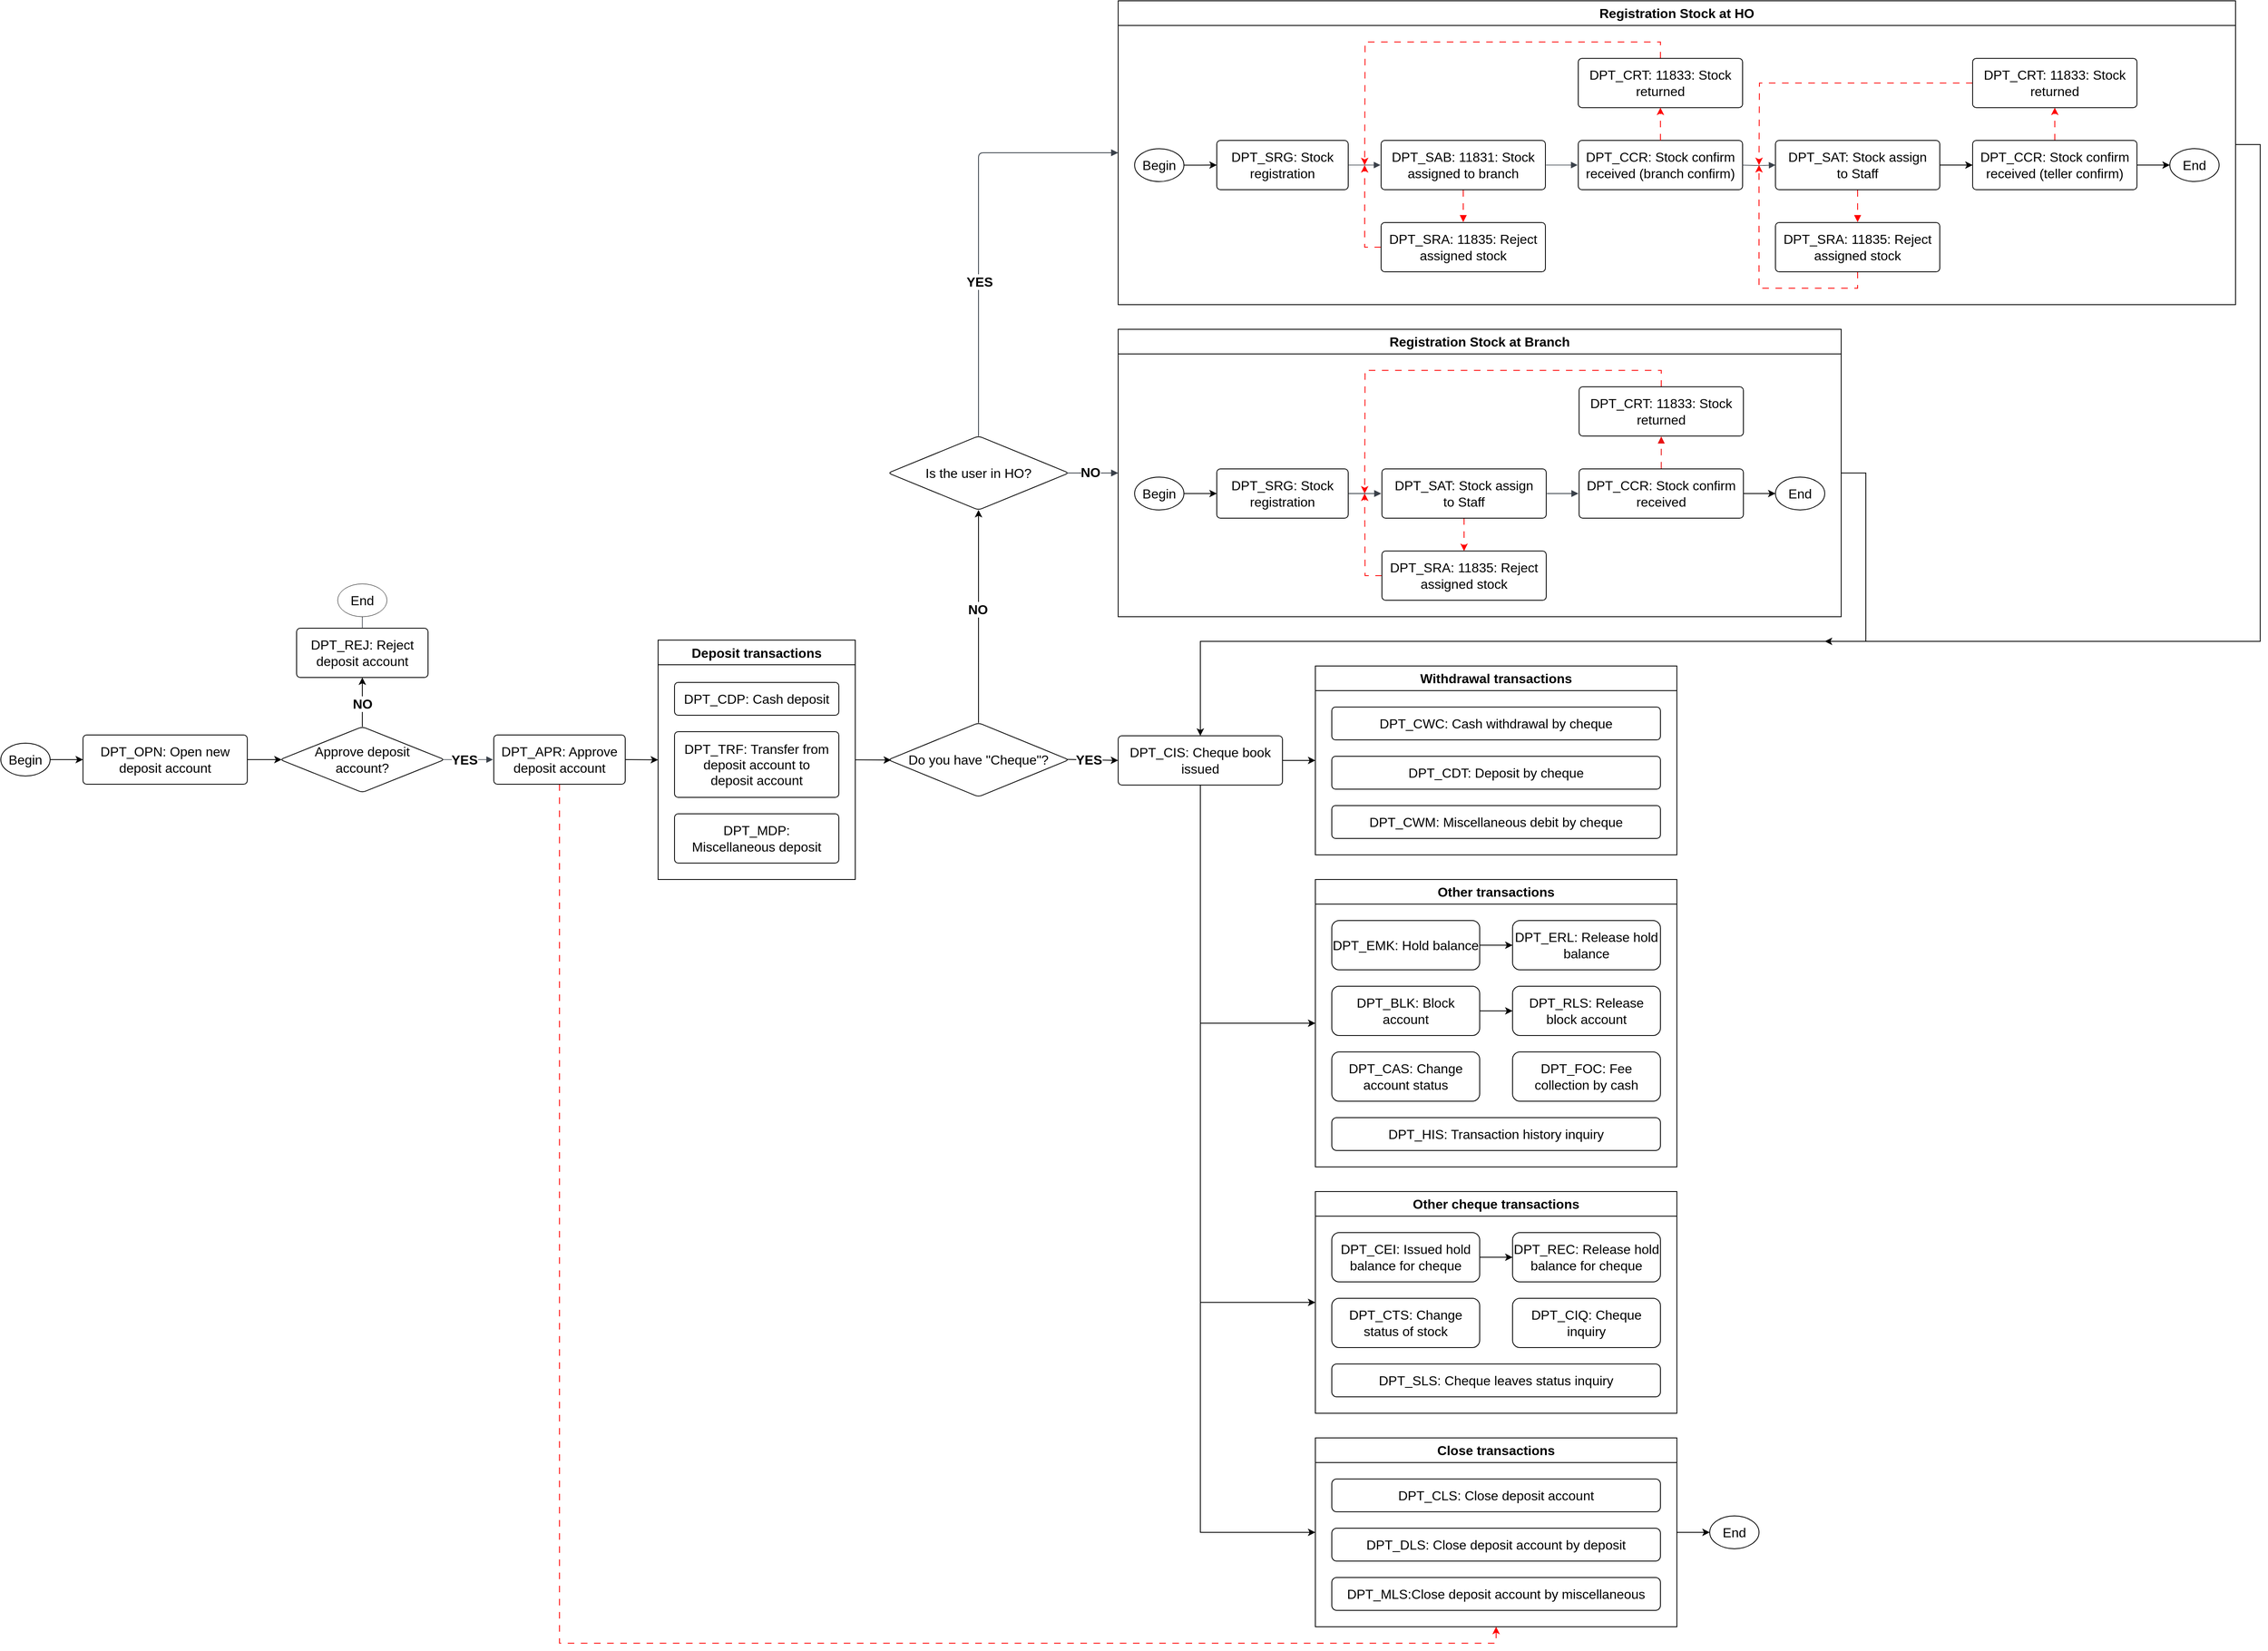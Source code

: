 <mxfile version="26.2.9" pages="3">
  <diagram name="Current" id="DMm66JICNg-b_BuIPjOW">
    <mxGraphModel dx="6456" dy="2790" grid="1" gridSize="10" guides="1" tooltips="1" connect="1" arrows="1" fold="1" page="0" pageScale="1" pageWidth="1169" pageHeight="1654" background="none" math="0" shadow="0">
      <root>
        <mxCell id="0" />
        <mxCell id="1" parent="0" />
        <mxCell id="VxaLEeJSrOtXhIWzbfS_-77" value="DPT_OPN: Open new deposit account" style="html=1;overflow=block;blockSpacing=1;whiteSpace=wrap;fontSize=16;spacing=9;strokeOpacity=100;fillOpacity=0;rounded=1;absoluteArcSize=1;arcSize=9;fillColor=#000000;strokeWidth=1;lucidId=C0K84pjTFIGe;labelBackgroundColor=none;" parent="1" vertex="1">
          <mxGeometry x="-3200" y="54" width="200" height="60" as="geometry" />
        </mxCell>
        <mxCell id="VxaLEeJSrOtXhIWzbfS_-261" style="edgeStyle=orthogonalEdgeStyle;rounded=0;orthogonalLoop=1;jettySize=auto;html=1;exitX=0.5;exitY=0;exitDx=0;exitDy=0;entryX=0.5;entryY=1;entryDx=0;entryDy=0;" parent="1" source="VxaLEeJSrOtXhIWzbfS_-78" target="VxaLEeJSrOtXhIWzbfS_-81" edge="1">
          <mxGeometry relative="1" as="geometry" />
        </mxCell>
        <mxCell id="VxaLEeJSrOtXhIWzbfS_-277" value="&lt;b&gt;&lt;font style=&quot;font-size: 16px;&quot;&gt;NO&lt;/font&gt;&lt;/b&gt;" style="edgeLabel;html=1;align=center;verticalAlign=middle;resizable=0;points=[];" parent="VxaLEeJSrOtXhIWzbfS_-261" vertex="1" connectable="0">
          <mxGeometry x="-0.207" relative="1" as="geometry">
            <mxPoint y="-4" as="offset" />
          </mxGeometry>
        </mxCell>
        <mxCell id="VxaLEeJSrOtXhIWzbfS_-78" value="Approve deposit account?" style="html=1;overflow=block;blockSpacing=1;whiteSpace=wrap;rhombus;fontSize=16;spacing=9;strokeOpacity=100;fillOpacity=0;rounded=1;absoluteArcSize=1;arcSize=9;fillColor=#000000;strokeWidth=1;lucidId=C0K8-goSnGRA;labelBackgroundColor=none;" parent="1" vertex="1">
          <mxGeometry x="-2960" y="44" width="200" height="80" as="geometry" />
        </mxCell>
        <mxCell id="VxaLEeJSrOtXhIWzbfS_-81" value="DPT_REJ: Reject deposit account" style="html=1;overflow=block;blockSpacing=1;whiteSpace=wrap;fontSize=16;spacing=9;strokeOpacity=100;rounded=1;absoluteArcSize=1;arcSize=9;strokeWidth=1;lucidId=E1K8_GnM5wsY;labelBackgroundColor=none;fillColor=none;" parent="1" vertex="1">
          <mxGeometry x="-2940" y="-76" width="160" height="60" as="geometry" />
        </mxCell>
        <mxCell id="VxaLEeJSrOtXhIWzbfS_-82" value="" style="html=1;jettySize=18;whiteSpace=wrap;fontSize=16;fontColor=#333333;fontStyle=1;strokeColor=#3a414a;strokeOpacity=100;strokeWidth=0.8;rounded=1;arcSize=12;edgeStyle=orthogonalEdgeStyle;jumpStyle=arc;startArrow=none;endArrow=block;endFill=1;exitX=0.988;exitY=0.5;exitPerimeter=0;entryX=-0.006;entryY=0.5;entryPerimeter=0;lucidId=O2K8zMyo41Df;labelBackgroundColor=none;" parent="1" source="VxaLEeJSrOtXhIWzbfS_-78" target="VxaLEeJSrOtXhIWzbfS_-84" edge="1">
          <mxGeometry width="100" height="100" relative="1" as="geometry">
            <Array as="points" />
          </mxGeometry>
        </mxCell>
        <mxCell id="VxaLEeJSrOtXhIWzbfS_-274" value="&lt;b&gt;&lt;font style=&quot;font-size: 16px;&quot;&gt;YES&lt;/font&gt;&lt;/b&gt;" style="edgeLabel;html=1;align=center;verticalAlign=middle;resizable=0;points=[];" parent="VxaLEeJSrOtXhIWzbfS_-82" vertex="1" connectable="0">
          <mxGeometry x="0.155" relative="1" as="geometry">
            <mxPoint x="-9" as="offset" />
          </mxGeometry>
        </mxCell>
        <mxCell id="otUTkGOp0DZPTnuu0anT-1" style="edgeStyle=orthogonalEdgeStyle;rounded=0;orthogonalLoop=1;jettySize=auto;html=1;exitX=0.5;exitY=1;exitDx=0;exitDy=0;entryX=0.5;entryY=1;entryDx=0;entryDy=0;dashed=1;dashPattern=8 8;strokeColor=#FF0000;" edge="1" parent="1" source="VxaLEeJSrOtXhIWzbfS_-84" target="VxaLEeJSrOtXhIWzbfS_-241">
          <mxGeometry relative="1" as="geometry" />
        </mxCell>
        <mxCell id="VxaLEeJSrOtXhIWzbfS_-84" value="DPT_APR: Approve deposit account" style="html=1;overflow=block;blockSpacing=1;whiteSpace=wrap;fontSize=16;spacing=9;strokeOpacity=100;rounded=1;absoluteArcSize=1;arcSize=9;strokeWidth=1;lucidId=Q2K8Qx9mygk0;labelBackgroundColor=none;fillColor=none;" parent="1" vertex="1">
          <mxGeometry x="-2700" y="54" width="160" height="60" as="geometry" />
        </mxCell>
        <mxCell id="VxaLEeJSrOtXhIWzbfS_-248" style="edgeStyle=orthogonalEdgeStyle;rounded=0;orthogonalLoop=1;jettySize=auto;html=1;exitX=0.5;exitY=1;exitDx=0;exitDy=0;entryX=0;entryY=0.5;entryDx=0;entryDy=0;fontSize=16;" parent="1" source="VxaLEeJSrOtXhIWzbfS_-88" target="VxaLEeJSrOtXhIWzbfS_-220" edge="1">
          <mxGeometry relative="1" as="geometry" />
        </mxCell>
        <mxCell id="VxaLEeJSrOtXhIWzbfS_-249" style="edgeStyle=orthogonalEdgeStyle;rounded=0;orthogonalLoop=1;jettySize=auto;html=1;exitX=0.5;exitY=1;exitDx=0;exitDy=0;entryX=0;entryY=0.5;entryDx=0;entryDy=0;fontSize=16;" parent="1" source="VxaLEeJSrOtXhIWzbfS_-88" target="VxaLEeJSrOtXhIWzbfS_-227" edge="1">
          <mxGeometry relative="1" as="geometry" />
        </mxCell>
        <mxCell id="VxaLEeJSrOtXhIWzbfS_-251" style="edgeStyle=orthogonalEdgeStyle;rounded=0;orthogonalLoop=1;jettySize=auto;html=1;exitX=0.5;exitY=1;exitDx=0;exitDy=0;entryX=0;entryY=0.5;entryDx=0;entryDy=0;fontSize=16;" parent="1" source="VxaLEeJSrOtXhIWzbfS_-88" target="VxaLEeJSrOtXhIWzbfS_-241" edge="1">
          <mxGeometry relative="1" as="geometry" />
        </mxCell>
        <mxCell id="J-XIWrtoKLZFgz8fOZKb-4" value="" style="edgeStyle=orthogonalEdgeStyle;rounded=0;orthogonalLoop=1;jettySize=auto;html=1;entryX=0;entryY=0.5;entryDx=0;entryDy=0;" parent="1" source="VxaLEeJSrOtXhIWzbfS_-88" target="VxaLEeJSrOtXhIWzbfS_-163" edge="1">
          <mxGeometry relative="1" as="geometry" />
        </mxCell>
        <mxCell id="VxaLEeJSrOtXhIWzbfS_-88" value="DPT_CIS: Cheque book issued" style="html=1;overflow=block;blockSpacing=1;whiteSpace=wrap;fontSize=16;spacing=9;strokeOpacity=100;rounded=1;absoluteArcSize=1;arcSize=9;strokeWidth=1;lucidId=A4K8zdcVxU0g;labelBackgroundColor=none;" parent="1" vertex="1">
          <mxGeometry x="-1940" y="55" width="200" height="60" as="geometry" />
        </mxCell>
        <mxCell id="VxaLEeJSrOtXhIWzbfS_-154" value="" style="edgeStyle=orthogonalEdgeStyle;rounded=0;orthogonalLoop=1;jettySize=auto;html=1;entryX=0.5;entryY=1;entryDx=0;entryDy=0;fontSize=16;" parent="1" source="VxaLEeJSrOtXhIWzbfS_-89" target="VxaLEeJSrOtXhIWzbfS_-92" edge="1">
          <mxGeometry relative="1" as="geometry">
            <mxPoint x="-2049" y="-43" as="targetPoint" />
          </mxGeometry>
        </mxCell>
        <mxCell id="VxaLEeJSrOtXhIWzbfS_-283" value="&lt;b&gt;&lt;font style=&quot;font-size: 16px;&quot;&gt;NO&lt;/font&gt;&lt;/b&gt;" style="edgeLabel;html=1;align=center;verticalAlign=middle;resizable=0;points=[];" parent="VxaLEeJSrOtXhIWzbfS_-154" vertex="1" connectable="0">
          <mxGeometry x="0.068" y="1" relative="1" as="geometry">
            <mxPoint as="offset" />
          </mxGeometry>
        </mxCell>
        <mxCell id="VxaLEeJSrOtXhIWzbfS_-89" value="Do you have &quot;Cheque&quot;?" style="html=1;overflow=block;blockSpacing=1;whiteSpace=wrap;rhombus;fontSize=16;spacing=9;strokeOpacity=100;fillOpacity=0;rounded=1;absoluteArcSize=1;arcSize=9;fillColor=#000000;strokeWidth=1;lucidId=m6K8SB-cduvH;labelBackgroundColor=none;" parent="1" vertex="1">
          <mxGeometry x="-2220" y="39.25" width="220" height="90" as="geometry" />
        </mxCell>
        <mxCell id="VxaLEeJSrOtXhIWzbfS_-92" value="Is the user in HO?" style="html=1;overflow=block;blockSpacing=1;whiteSpace=wrap;rhombus;fontSize=16;spacing=9;strokeOpacity=100;fillOpacity=0;rounded=1;absoluteArcSize=1;arcSize=9;fillColor=#000000;strokeWidth=1;lucidId=O8K8_05I5hbr;labelBackgroundColor=none;" parent="1" vertex="1">
          <mxGeometry x="-2220" y="-310" width="220" height="90" as="geometry" />
        </mxCell>
        <mxCell id="VxaLEeJSrOtXhIWzbfS_-93" value="" style="html=1;jettySize=18;whiteSpace=wrap;fontSize=16;fontColor=#333333;fontStyle=1;strokeColor=#3a414a;strokeOpacity=100;strokeWidth=1;rounded=1;arcSize=12;edgeStyle=orthogonalEdgeStyle;startArrow=none;endArrow=block;endFill=1;exitX=0.5;exitY=0.002;exitPerimeter=0;lucidId=t-K8pr-iaynm;labelBackgroundColor=none;entryX=0;entryY=0.5;entryDx=0;entryDy=0;" parent="1" source="VxaLEeJSrOtXhIWzbfS_-92" target="VxaLEeJSrOtXhIWzbfS_-200" edge="1">
          <mxGeometry width="100" height="100" relative="1" as="geometry">
            <Array as="points" />
            <mxPoint x="-2100" y="-730" as="targetPoint" />
          </mxGeometry>
        </mxCell>
        <mxCell id="VxaLEeJSrOtXhIWzbfS_-285" value="&lt;b&gt;&lt;font style=&quot;font-size: 16px;&quot;&gt;YES&lt;/font&gt;&lt;/b&gt;" style="edgeLabel;html=1;align=center;verticalAlign=middle;resizable=0;points=[];" parent="VxaLEeJSrOtXhIWzbfS_-93" vertex="1" connectable="0">
          <mxGeometry x="-0.265" y="-1" relative="1" as="geometry">
            <mxPoint y="1" as="offset" />
          </mxGeometry>
        </mxCell>
        <mxCell id="VxaLEeJSrOtXhIWzbfS_-115" value="" style="html=1;jettySize=18;whiteSpace=wrap;fontSize=16;fontColor=#333333;fontStyle=1;strokeColor=#3a414a;strokeOpacity=100;strokeWidth=1;rounded=1;arcSize=12;edgeStyle=orthogonalEdgeStyle;startArrow=none;endArrow=block;endFill=1;exitX=0.989;exitY=0.5;exitPerimeter=0;lucidId=diL8J1pEU5sI;labelBackgroundColor=none;entryX=0;entryY=0.5;entryDx=0;entryDy=0;" parent="1" source="VxaLEeJSrOtXhIWzbfS_-92" target="VxaLEeJSrOtXhIWzbfS_-168" edge="1">
          <mxGeometry width="100" height="100" relative="1" as="geometry">
            <Array as="points" />
            <mxPoint x="-1890" y="-275" as="targetPoint" />
          </mxGeometry>
        </mxCell>
        <mxCell id="VxaLEeJSrOtXhIWzbfS_-280" value="&lt;b&gt;&lt;font style=&quot;font-size: 16px;&quot;&gt;NO&lt;/font&gt;&lt;/b&gt;" style="edgeLabel;html=1;align=center;verticalAlign=middle;resizable=0;points=[];" parent="VxaLEeJSrOtXhIWzbfS_-115" vertex="1" connectable="0">
          <mxGeometry x="-0.174" y="1" relative="1" as="geometry">
            <mxPoint x="2" as="offset" />
          </mxGeometry>
        </mxCell>
        <mxCell id="VxaLEeJSrOtXhIWzbfS_-128" value="" style="html=1;jettySize=18;whiteSpace=wrap;fontSize=16;strokeColor=#3a414a;strokeOpacity=100;strokeWidth=0.8;rounded=1;arcSize=12;edgeStyle=orthogonalEdgeStyle;startArrow=none;endArrow=block;endFill=1;exitX=0.5;exitY=-0.01;exitPerimeter=0;entryX=0.5;entryY=1.015;entryPerimeter=0;lucidId=2zL8Nh6T.o6e;labelBackgroundColor=none;" parent="1" source="VxaLEeJSrOtXhIWzbfS_-81" edge="1">
          <mxGeometry width="100" height="100" relative="1" as="geometry">
            <Array as="points" />
            <mxPoint x="-2860" y="-115.4" as="targetPoint" />
          </mxGeometry>
        </mxCell>
        <mxCell id="VxaLEeJSrOtXhIWzbfS_-129" value="End" style="html=1;overflow=block;blockSpacing=1;whiteSpace=wrap;ellipse;fontSize=16;spacing=9;strokeOpacity=100;rounded=1;absoluteArcSize=1;arcSize=9;strokeWidth=NaN;lucidId=2zL8Q2and7EK;labelBackgroundColor=none;" parent="1" vertex="1">
          <mxGeometry x="-2890" y="-130" width="60" height="40" as="geometry" />
        </mxCell>
        <mxCell id="VxaLEeJSrOtXhIWzbfS_-130" value="" style="html=1;jettySize=18;whiteSpace=wrap;fontSize=13;strokeColor=#e81313;strokeOpacity=100;dashed=1;fixDash=1;dashPattern=8 8;strokeWidth=0.8;rounded=1;arcSize=12;edgeStyle=orthogonalEdgeStyle;startArrow=none;endArrow=block;endFill=1;exitX=0.5;exitY=1.008;exitPerimeter=0;entryX=0.5;entryY=-0.008;entryPerimeter=0;lucidId=LBL8KxfsIMmQ;labelBackgroundColor=none;" parent="1" edge="1">
          <mxGeometry width="100" height="100" relative="1" as="geometry">
            <Array as="points" />
            <mxPoint x="-1502.5" y="-228.264" as="sourcePoint" />
          </mxGeometry>
        </mxCell>
        <mxCell id="VxaLEeJSrOtXhIWzbfS_-147" value="" style="edgeStyle=orthogonalEdgeStyle;rounded=0;orthogonalLoop=1;jettySize=auto;html=1;fontSize=16;" parent="1" source="VxaLEeJSrOtXhIWzbfS_-146" target="VxaLEeJSrOtXhIWzbfS_-77" edge="1">
          <mxGeometry relative="1" as="geometry" />
        </mxCell>
        <mxCell id="VxaLEeJSrOtXhIWzbfS_-146" value="&lt;font&gt;Begin&lt;/font&gt;" style="ellipse;whiteSpace=wrap;html=1;fontSize=16;" parent="1" vertex="1">
          <mxGeometry x="-3300" y="64" width="60" height="40" as="geometry" />
        </mxCell>
        <mxCell id="VxaLEeJSrOtXhIWzbfS_-159" value="Deposit transactions" style="swimlane;whiteSpace=wrap;html=1;fontSize=16;startSize=30;" parent="1" vertex="1">
          <mxGeometry x="-2500" y="-61.5" width="240" height="291.5" as="geometry">
            <mxRectangle x="-2470" y="-53" width="190" height="30" as="alternateBounds" />
          </mxGeometry>
        </mxCell>
        <mxCell id="VxaLEeJSrOtXhIWzbfS_-136" value="DPT_CDP: Cash deposit" style="html=1;overflow=block;blockSpacing=1;whiteSpace=wrap;fontSize=16;spacing=9;strokeOpacity=100;rounded=1;absoluteArcSize=1;arcSize=9;strokeWidth=1;lucidId=Bm08SP1lj_z.;labelBackgroundColor=none;" parent="VxaLEeJSrOtXhIWzbfS_-159" vertex="1">
          <mxGeometry x="20" y="51.5" width="200" height="40" as="geometry" />
        </mxCell>
        <mxCell id="VxaLEeJSrOtXhIWzbfS_-126" value="DPT_TRF: Transfer from deposit account to deposit account" style="html=1;overflow=block;blockSpacing=1;whiteSpace=wrap;fontSize=16;spacing=9;strokeOpacity=100;rounded=1;absoluteArcSize=1;arcSize=9;strokeWidth=1;lucidId=zyL8M3RWzBDG;labelBackgroundColor=none;" parent="VxaLEeJSrOtXhIWzbfS_-159" vertex="1">
          <mxGeometry x="20" y="111.5" width="200" height="80" as="geometry" />
        </mxCell>
        <mxCell id="VxaLEeJSrOtXhIWzbfS_-137" value="DPT_MDP: Miscellaneous deposit" style="html=1;overflow=block;blockSpacing=1;whiteSpace=wrap;fontSize=16;spacing=9;strokeOpacity=100;rounded=1;absoluteArcSize=1;arcSize=9;strokeWidth=1;lucidId=bn08uZzj-w-n;labelBackgroundColor=none;" parent="VxaLEeJSrOtXhIWzbfS_-159" vertex="1">
          <mxGeometry x="20" y="211.5" width="200" height="60" as="geometry" />
        </mxCell>
        <mxCell id="VxaLEeJSrOtXhIWzbfS_-161" value="" style="endArrow=classic;html=1;rounded=0;exitX=1;exitY=0.5;exitDx=0;exitDy=0;fontSize=16;entryX=0.016;entryY=0.503;entryDx=0;entryDy=0;entryPerimeter=0;" parent="1" source="VxaLEeJSrOtXhIWzbfS_-159" target="VxaLEeJSrOtXhIWzbfS_-89" edge="1">
          <mxGeometry width="50" height="50" relative="1" as="geometry">
            <mxPoint x="-2375" y="166" as="sourcePoint" />
            <mxPoint x="-2220" y="84" as="targetPoint" />
          </mxGeometry>
        </mxCell>
        <mxCell id="VxaLEeJSrOtXhIWzbfS_-162" value="" style="endArrow=classic;html=1;rounded=0;exitX=1;exitY=0.5;exitDx=0;exitDy=0;entryX=0;entryY=0.5;entryDx=0;entryDy=0;fontSize=16;" parent="1" source="VxaLEeJSrOtXhIWzbfS_-84" target="VxaLEeJSrOtXhIWzbfS_-159" edge="1">
          <mxGeometry width="50" height="50" relative="1" as="geometry">
            <mxPoint x="-2370" y="54" as="sourcePoint" />
            <mxPoint x="-2320" y="4" as="targetPoint" />
          </mxGeometry>
        </mxCell>
        <mxCell id="VxaLEeJSrOtXhIWzbfS_-163" value="Withdrawal transactions" style="swimlane;whiteSpace=wrap;html=1;fontSize=16;startSize=30;" parent="1" vertex="1">
          <mxGeometry x="-1700" y="-30" width="440" height="230" as="geometry">
            <mxRectangle x="-1700" y="-29.75" width="190" height="30" as="alternateBounds" />
          </mxGeometry>
        </mxCell>
        <mxCell id="VxaLEeJSrOtXhIWzbfS_-164" value="DPT_CWC: Cash withdrawal by cheque" style="html=1;overflow=block;blockSpacing=1;whiteSpace=wrap;fontSize=16;spacing=9;strokeOpacity=100;rounded=1;absoluteArcSize=1;arcSize=9;strokeWidth=1;lucidId=Bm08SP1lj_z.;labelBackgroundColor=none;" parent="VxaLEeJSrOtXhIWzbfS_-163" vertex="1">
          <mxGeometry x="20" y="50" width="400" height="40" as="geometry" />
        </mxCell>
        <mxCell id="VxaLEeJSrOtXhIWzbfS_-165" value="DPT_CDT: Deposit by cheque" style="html=1;overflow=block;blockSpacing=1;whiteSpace=wrap;fontSize=16;spacing=9;strokeOpacity=100;rounded=1;absoluteArcSize=1;arcSize=9;strokeWidth=1;lucidId=zyL8M3RWzBDG;labelBackgroundColor=none;" parent="VxaLEeJSrOtXhIWzbfS_-163" vertex="1">
          <mxGeometry x="20" y="110" width="400" height="40" as="geometry" />
        </mxCell>
        <mxCell id="VxaLEeJSrOtXhIWzbfS_-166" value="DPT_CWM: Miscellaneous debit by cheque" style="html=1;overflow=block;blockSpacing=1;whiteSpace=wrap;fontSize=16;spacing=9;strokeOpacity=100;rounded=1;absoluteArcSize=1;arcSize=9;strokeWidth=1;lucidId=bn08uZzj-w-n;labelBackgroundColor=none;" parent="VxaLEeJSrOtXhIWzbfS_-163" vertex="1">
          <mxGeometry x="20" y="170" width="400" height="40" as="geometry" />
        </mxCell>
        <mxCell id="VxaLEeJSrOtXhIWzbfS_-185" style="edgeStyle=orthogonalEdgeStyle;rounded=0;orthogonalLoop=1;jettySize=auto;html=1;exitX=1;exitY=0.5;exitDx=0;exitDy=0;entryX=0.5;entryY=0;entryDx=0;entryDy=0;fontSize=16;" parent="1" source="VxaLEeJSrOtXhIWzbfS_-168" target="VxaLEeJSrOtXhIWzbfS_-88" edge="1">
          <mxGeometry relative="1" as="geometry">
            <mxPoint x="-1040" y="-265" as="sourcePoint" />
            <mxPoint x="-1820" y="80" as="targetPoint" />
            <Array as="points">
              <mxPoint x="-1030" y="-265" />
              <mxPoint x="-1030" y="-60" />
              <mxPoint x="-1840" y="-60" />
            </Array>
          </mxGeometry>
        </mxCell>
        <mxCell id="VxaLEeJSrOtXhIWzbfS_-168" value="Registration Stock at Branch" style="swimlane;whiteSpace=wrap;html=1;fontSize=16;startSize=30;" parent="1" vertex="1">
          <mxGeometry x="-1940" y="-440" width="880" height="350" as="geometry">
            <mxRectangle x="-1890" y="-500" width="190" height="30" as="alternateBounds" />
          </mxGeometry>
        </mxCell>
        <mxCell id="VxaLEeJSrOtXhIWzbfS_-182" value="" style="edgeStyle=orthogonalEdgeStyle;rounded=0;orthogonalLoop=1;jettySize=auto;html=1;fontSize=16;" parent="VxaLEeJSrOtXhIWzbfS_-168" source="VxaLEeJSrOtXhIWzbfS_-180" target="VxaLEeJSrOtXhIWzbfS_-169" edge="1">
          <mxGeometry relative="1" as="geometry" />
        </mxCell>
        <mxCell id="VxaLEeJSrOtXhIWzbfS_-180" value="&lt;font&gt;Begin&lt;/font&gt;" style="ellipse;whiteSpace=wrap;html=1;fontSize=16;" parent="VxaLEeJSrOtXhIWzbfS_-168" vertex="1">
          <mxGeometry x="20" y="180" width="60" height="40" as="geometry" />
        </mxCell>
        <mxCell id="VxaLEeJSrOtXhIWzbfS_-169" value="DPT_SRG: Stock registration" style="html=1;overflow=block;blockSpacing=1;whiteSpace=wrap;fontSize=16;spacing=9;strokeOpacity=100;fillOpacity=0;rounded=1;absoluteArcSize=1;arcSize=9;fillColor=#000000;strokeWidth=1;lucidId=diL8n7n7nvlU;labelBackgroundColor=none;" parent="VxaLEeJSrOtXhIWzbfS_-168" vertex="1">
          <mxGeometry x="120" y="170" width="160" height="60" as="geometry" />
        </mxCell>
        <mxCell id="VxaLEeJSrOtXhIWzbfS_-217" style="edgeStyle=orthogonalEdgeStyle;rounded=0;orthogonalLoop=1;jettySize=auto;html=1;exitX=0.5;exitY=1;exitDx=0;exitDy=0;entryX=0.5;entryY=0;entryDx=0;entryDy=0;dashed=1;dashPattern=8 8;strokeColor=#FF0000;fontSize=16;" parent="VxaLEeJSrOtXhIWzbfS_-168" source="VxaLEeJSrOtXhIWzbfS_-171" target="VxaLEeJSrOtXhIWzbfS_-174" edge="1">
          <mxGeometry relative="1" as="geometry" />
        </mxCell>
        <mxCell id="VxaLEeJSrOtXhIWzbfS_-171" value="DPT_SAT: Stock assign to Staff" style="html=1;overflow=block;blockSpacing=1;whiteSpace=wrap;fontSize=16;spacing=9;strokeOpacity=100;fillOpacity=0;rounded=1;absoluteArcSize=1;arcSize=9;fillColor=#000000;strokeWidth=1;lucidId=siL8XiZfh94J;labelBackgroundColor=none;" parent="VxaLEeJSrOtXhIWzbfS_-168" vertex="1">
          <mxGeometry x="321" y="170" width="200" height="60" as="geometry" />
        </mxCell>
        <mxCell id="VxaLEeJSrOtXhIWzbfS_-211" value="" style="edgeStyle=orthogonalEdgeStyle;rounded=0;orthogonalLoop=1;jettySize=auto;html=1;fontSize=16;" parent="VxaLEeJSrOtXhIWzbfS_-168" source="VxaLEeJSrOtXhIWzbfS_-173" target="VxaLEeJSrOtXhIWzbfS_-210" edge="1">
          <mxGeometry relative="1" as="geometry" />
        </mxCell>
        <mxCell id="VxaLEeJSrOtXhIWzbfS_-173" value="DPT_CCR: Stock confirm received" style="html=1;overflow=block;blockSpacing=1;whiteSpace=wrap;fontSize=16;spacing=9;strokeOpacity=100;fillOpacity=0;rounded=1;absoluteArcSize=1;arcSize=9;fillColor=#000000;strokeWidth=1;lucidId=GpL8sMLPmteC;labelBackgroundColor=none;" parent="VxaLEeJSrOtXhIWzbfS_-168" vertex="1">
          <mxGeometry x="561" y="170" width="200" height="60" as="geometry" />
        </mxCell>
        <mxCell id="VxaLEeJSrOtXhIWzbfS_-281" style="edgeStyle=orthogonalEdgeStyle;rounded=0;orthogonalLoop=1;jettySize=auto;html=1;exitX=0.5;exitY=0;exitDx=0;exitDy=0;dashed=1;dashPattern=8 8;strokeColor=#FF0000;" parent="VxaLEeJSrOtXhIWzbfS_-168" source="VxaLEeJSrOtXhIWzbfS_-177" edge="1">
          <mxGeometry relative="1" as="geometry">
            <mxPoint x="300" y="200" as="targetPoint" />
          </mxGeometry>
        </mxCell>
        <mxCell id="VxaLEeJSrOtXhIWzbfS_-177" value="DPT_CRT: 11833: Stock returned" style="html=1;overflow=block;blockSpacing=1;whiteSpace=wrap;fontSize=16;spacing=9;strokeOpacity=100;fillOpacity=0;rounded=1;absoluteArcSize=1;arcSize=9;fillColor=#000000;strokeWidth=1;lucidId=5BL8WdrcK.6P;labelBackgroundColor=none;" parent="VxaLEeJSrOtXhIWzbfS_-168" vertex="1">
          <mxGeometry x="561" y="70" width="200" height="60" as="geometry" />
        </mxCell>
        <mxCell id="VxaLEeJSrOtXhIWzbfS_-282" style="edgeStyle=orthogonalEdgeStyle;rounded=0;orthogonalLoop=1;jettySize=auto;html=1;exitX=0;exitY=0.5;exitDx=0;exitDy=0;dashed=1;dashPattern=8 8;strokeColor=#FF0000;" parent="VxaLEeJSrOtXhIWzbfS_-168" source="VxaLEeJSrOtXhIWzbfS_-174" edge="1">
          <mxGeometry relative="1" as="geometry">
            <mxPoint x="300" y="200" as="targetPoint" />
          </mxGeometry>
        </mxCell>
        <mxCell id="VxaLEeJSrOtXhIWzbfS_-174" value="DPT_SRA: 11835: Reject assigned stock" style="html=1;overflow=block;blockSpacing=1;whiteSpace=wrap;fontSize=16;spacing=9;strokeOpacity=100;fillOpacity=0;rounded=1;absoluteArcSize=1;arcSize=9;fillColor=#000000;strokeWidth=1;lucidId=LBL8hcJfMu7N;labelBackgroundColor=none;" parent="VxaLEeJSrOtXhIWzbfS_-168" vertex="1">
          <mxGeometry x="321" y="270" width="200" height="60" as="geometry" />
        </mxCell>
        <mxCell id="VxaLEeJSrOtXhIWzbfS_-170" value="" style="html=1;jettySize=18;whiteSpace=wrap;fontSize=16;strokeColor=#3a414a;strokeOpacity=100;strokeWidth=1;rounded=1;arcSize=12;edgeStyle=orthogonalEdgeStyle;startArrow=none;endArrow=block;endFill=1;exitX=1.004;exitY=0.5;exitPerimeter=0;entryX=-0.004;entryY=0.5;entryPerimeter=0;lucidId=siL8WX6Wz.jX;labelBackgroundColor=none;" parent="VxaLEeJSrOtXhIWzbfS_-168" source="VxaLEeJSrOtXhIWzbfS_-169" target="VxaLEeJSrOtXhIWzbfS_-171" edge="1">
          <mxGeometry width="100" height="100" relative="1" as="geometry">
            <Array as="points" />
          </mxGeometry>
        </mxCell>
        <mxCell id="VxaLEeJSrOtXhIWzbfS_-172" value="" style="html=1;jettySize=18;whiteSpace=wrap;fontSize=16;strokeColor=#3a414a;strokeOpacity=100;strokeWidth=1;rounded=1;arcSize=12;edgeStyle=orthogonalEdgeStyle;startArrow=none;endArrow=block;endFill=1;exitX=1.004;exitY=0.5;exitPerimeter=0;entryX=-0.004;entryY=0.5;entryPerimeter=0;lucidId=GpL81wC2y2YN;labelBackgroundColor=none;" parent="VxaLEeJSrOtXhIWzbfS_-168" source="VxaLEeJSrOtXhIWzbfS_-171" target="VxaLEeJSrOtXhIWzbfS_-173" edge="1">
          <mxGeometry width="100" height="100" relative="1" as="geometry">
            <Array as="points" />
          </mxGeometry>
        </mxCell>
        <mxCell id="VxaLEeJSrOtXhIWzbfS_-176" value="" style="html=1;jettySize=18;whiteSpace=wrap;fontSize=16;strokeColor=#e81313;strokeOpacity=100;dashed=1;fixDash=1;dashPattern=8 8;strokeWidth=1;rounded=1;arcSize=12;edgeStyle=orthogonalEdgeStyle;startArrow=none;endArrow=block;endFill=1;exitX=0.5;exitY=-0.008;exitPerimeter=0;entryX=0.5;entryY=1.008;entryPerimeter=0;lucidId=5BL8zqoS5Ayx;labelBackgroundColor=none;" parent="VxaLEeJSrOtXhIWzbfS_-168" source="VxaLEeJSrOtXhIWzbfS_-173" target="VxaLEeJSrOtXhIWzbfS_-177" edge="1">
          <mxGeometry width="100" height="100" relative="1" as="geometry">
            <Array as="points" />
          </mxGeometry>
        </mxCell>
        <mxCell id="VxaLEeJSrOtXhIWzbfS_-210" value="&lt;font&gt;End&lt;/font&gt;" style="ellipse;whiteSpace=wrap;html=1;fontSize=16;" parent="VxaLEeJSrOtXhIWzbfS_-168" vertex="1">
          <mxGeometry x="800" y="180" width="60" height="40" as="geometry" />
        </mxCell>
        <mxCell id="J-XIWrtoKLZFgz8fOZKb-3" style="edgeStyle=orthogonalEdgeStyle;rounded=0;orthogonalLoop=1;jettySize=auto;html=1;exitX=1;exitY=0.5;exitDx=0;exitDy=0;" parent="1" source="VxaLEeJSrOtXhIWzbfS_-200" edge="1">
          <mxGeometry relative="1" as="geometry">
            <mxPoint x="-1080" y="-60" as="targetPoint" />
            <Array as="points">
              <mxPoint x="-550" y="-665" />
              <mxPoint x="-550" y="-60" />
            </Array>
          </mxGeometry>
        </mxCell>
        <mxCell id="VxaLEeJSrOtXhIWzbfS_-200" value="Registration Stock at HO" style="swimlane;whiteSpace=wrap;html=1;fontSize=16;startSize=30;" parent="1" vertex="1">
          <mxGeometry x="-1940" y="-840" width="1360" height="370" as="geometry">
            <mxRectangle x="-1890" y="-980" width="170" height="30" as="alternateBounds" />
          </mxGeometry>
        </mxCell>
        <mxCell id="VxaLEeJSrOtXhIWzbfS_-96" value="" style="html=1;jettySize=18;whiteSpace=wrap;fontSize=16;strokeColor=#3a414a;strokeOpacity=100;strokeWidth=0.8;rounded=1;arcSize=12;edgeStyle=orthogonalEdgeStyle;startArrow=none;endArrow=block;endFill=1;exitX=1.004;exitY=0.5;exitPerimeter=0;entryX=-0.004;entryY=0.5;entryPerimeter=0;lucidId=E-K8I0MomM04;labelBackgroundColor=none;" parent="VxaLEeJSrOtXhIWzbfS_-200" source="VxaLEeJSrOtXhIWzbfS_-95" target="VxaLEeJSrOtXhIWzbfS_-97" edge="1">
          <mxGeometry width="100" height="100" relative="1" as="geometry">
            <Array as="points" />
          </mxGeometry>
        </mxCell>
        <mxCell id="VxaLEeJSrOtXhIWzbfS_-97" value="DPT_SAB: 11831: Stock assigned to branch" style="html=1;overflow=block;blockSpacing=1;whiteSpace=wrap;fontSize=16;spacing=9;strokeOpacity=100;fillOpacity=0;rounded=1;absoluteArcSize=1;arcSize=9;fillColor=#000000;strokeWidth=1;lucidId=E-K8VwSi.VNv;labelBackgroundColor=none;" parent="VxaLEeJSrOtXhIWzbfS_-200" vertex="1">
          <mxGeometry x="320" y="170" width="200" height="60" as="geometry" />
        </mxCell>
        <mxCell id="VxaLEeJSrOtXhIWzbfS_-98" value="" style="html=1;jettySize=18;whiteSpace=wrap;fontSize=16;strokeColor=#3a414a;strokeOpacity=100;strokeWidth=0.8;rounded=1;arcSize=12;edgeStyle=orthogonalEdgeStyle;startArrow=none;endArrow=block;endFill=1;exitX=1.004;exitY=0.5;exitPerimeter=0;entryX=-0.004;entryY=0.5;entryPerimeter=0;lucidId=B_K8auC.OmKs;labelBackgroundColor=none;" parent="VxaLEeJSrOtXhIWzbfS_-200" source="VxaLEeJSrOtXhIWzbfS_-97" target="VxaLEeJSrOtXhIWzbfS_-99" edge="1">
          <mxGeometry width="100" height="100" relative="1" as="geometry">
            <Array as="points" />
          </mxGeometry>
        </mxCell>
        <mxCell id="VxaLEeJSrOtXhIWzbfS_-99" value="DPT_CCR: Stock confirm received (branch confirm)" style="html=1;overflow=block;blockSpacing=1;whiteSpace=wrap;fontSize=16;spacing=9;strokeOpacity=100;fillOpacity=0;rounded=1;absoluteArcSize=1;arcSize=9;fillColor=#000000;strokeWidth=1;lucidId=B_K8KtoC-B.U;labelBackgroundColor=none;" parent="VxaLEeJSrOtXhIWzbfS_-200" vertex="1">
          <mxGeometry x="560" y="170" width="200" height="60" as="geometry" />
        </mxCell>
        <mxCell id="VxaLEeJSrOtXhIWzbfS_-100" value="" style="html=1;jettySize=18;whiteSpace=wrap;fontSize=16;strokeColor=#3a414a;strokeOpacity=100;strokeWidth=0.8;rounded=1;arcSize=12;edgeStyle=orthogonalEdgeStyle;startArrow=none;endArrow=block;endFill=1;entryX=0;entryY=0.5;lucidId=f.K8d7xa3UE9;labelBackgroundColor=none;entryDx=0;entryDy=0;" parent="VxaLEeJSrOtXhIWzbfS_-200" target="VxaLEeJSrOtXhIWzbfS_-101" edge="1">
          <mxGeometry width="100" height="100" relative="1" as="geometry">
            <Array as="points" />
            <mxPoint x="760" y="200.09" as="sourcePoint" />
            <mxPoint x="833.438" y="199.89" as="targetPoint" />
          </mxGeometry>
        </mxCell>
        <mxCell id="J-XIWrtoKLZFgz8fOZKb-1" value="" style="edgeStyle=orthogonalEdgeStyle;rounded=0;orthogonalLoop=1;jettySize=auto;html=1;" parent="VxaLEeJSrOtXhIWzbfS_-200" source="VxaLEeJSrOtXhIWzbfS_-101" target="VxaLEeJSrOtXhIWzbfS_-103" edge="1">
          <mxGeometry relative="1" as="geometry" />
        </mxCell>
        <mxCell id="VxaLEeJSrOtXhIWzbfS_-101" value="DPT_SAT: Stock assign to Staff" style="html=1;overflow=block;blockSpacing=1;whiteSpace=wrap;fontSize=16;spacing=9;strokeOpacity=100;fillOpacity=0;rounded=1;absoluteArcSize=1;arcSize=9;fillColor=#000000;strokeWidth=1;lucidId=f.K8ricRqGn2;labelBackgroundColor=none;" parent="VxaLEeJSrOtXhIWzbfS_-200" vertex="1">
          <mxGeometry x="800" y="170" width="200" height="60" as="geometry" />
        </mxCell>
        <mxCell id="VxaLEeJSrOtXhIWzbfS_-213" value="" style="edgeStyle=orthogonalEdgeStyle;rounded=0;orthogonalLoop=1;jettySize=auto;html=1;fontSize=16;" parent="VxaLEeJSrOtXhIWzbfS_-200" source="VxaLEeJSrOtXhIWzbfS_-103" target="VxaLEeJSrOtXhIWzbfS_-212" edge="1">
          <mxGeometry relative="1" as="geometry" />
        </mxCell>
        <mxCell id="J-XIWrtoKLZFgz8fOZKb-2" value="" style="edgeStyle=orthogonalEdgeStyle;rounded=0;orthogonalLoop=1;jettySize=auto;html=1;dashed=1;dashPattern=8 8;strokeColor=#FF0000;" parent="VxaLEeJSrOtXhIWzbfS_-200" source="VxaLEeJSrOtXhIWzbfS_-103" target="VxaLEeJSrOtXhIWzbfS_-113" edge="1">
          <mxGeometry relative="1" as="geometry" />
        </mxCell>
        <mxCell id="VxaLEeJSrOtXhIWzbfS_-103" value="DPT_CCR: Stock confirm received (teller confirm)" style="html=1;overflow=block;blockSpacing=1;whiteSpace=wrap;fontSize=16;spacing=9;strokeOpacity=100;fillOpacity=0;rounded=1;absoluteArcSize=1;arcSize=9;fillColor=#000000;strokeWidth=1;lucidId=t.K89AFciOv3;labelBackgroundColor=none;" parent="VxaLEeJSrOtXhIWzbfS_-200" vertex="1">
          <mxGeometry x="1040" y="170" width="200" height="60" as="geometry" />
        </mxCell>
        <mxCell id="VxaLEeJSrOtXhIWzbfS_-104" value="" style="html=1;jettySize=18;whiteSpace=wrap;fontSize=16;strokeColor=#FF0000;strokeOpacity=100;dashed=1;fixDash=1;dashPattern=8 8;strokeWidth=1;rounded=1;arcSize=12;edgeStyle=orthogonalEdgeStyle;startArrow=none;endArrow=block;endFill=1;exitX=0.5;exitY=1.008;exitPerimeter=0;entryX=0.5;entryY=-0.008;entryPerimeter=0;lucidId=7~K8s93Qj5ms;labelBackgroundColor=none;" parent="VxaLEeJSrOtXhIWzbfS_-200" source="VxaLEeJSrOtXhIWzbfS_-97" target="VxaLEeJSrOtXhIWzbfS_-111" edge="1">
          <mxGeometry width="100" height="100" relative="1" as="geometry">
            <Array as="points" />
          </mxGeometry>
        </mxCell>
        <mxCell id="VxaLEeJSrOtXhIWzbfS_-108" value="" style="html=1;jettySize=18;whiteSpace=wrap;fontSize=16;strokeColor=#FF0000;strokeOpacity=100;dashed=1;fixDash=1;dashPattern=8 8;strokeWidth=1;rounded=1;arcSize=12;edgeStyle=orthogonalEdgeStyle;startArrow=none;endArrow=block;endFill=1;exitX=0.5;exitY=1.008;exitPerimeter=0;entryX=0.5;entryY=-0.008;entryPerimeter=0;lucidId=SdL8UjF9IZxt;labelBackgroundColor=none;" parent="VxaLEeJSrOtXhIWzbfS_-200" source="VxaLEeJSrOtXhIWzbfS_-101" target="VxaLEeJSrOtXhIWzbfS_-123" edge="1">
          <mxGeometry width="100" height="100" relative="1" as="geometry">
            <Array as="points" />
          </mxGeometry>
        </mxCell>
        <mxCell id="VxaLEeJSrOtXhIWzbfS_-258" style="edgeStyle=orthogonalEdgeStyle;rounded=0;orthogonalLoop=1;jettySize=auto;html=1;dashed=1;dashPattern=8 8;strokeColor=#FF0000;" parent="VxaLEeJSrOtXhIWzbfS_-200" source="VxaLEeJSrOtXhIWzbfS_-111" edge="1">
          <mxGeometry relative="1" as="geometry">
            <mxPoint x="300" y="200.09" as="targetPoint" />
          </mxGeometry>
        </mxCell>
        <mxCell id="VxaLEeJSrOtXhIWzbfS_-111" value="DPT_SRA: 11835: Reject assigned stock" style="html=1;overflow=block;blockSpacing=1;whiteSpace=wrap;fontSize=16;spacing=9;strokeOpacity=100;fillOpacity=0;rounded=1;absoluteArcSize=1;arcSize=9;fillColor=#000000;strokeWidth=1;lucidId=7~K8_bC7LJLh;labelBackgroundColor=none;" parent="VxaLEeJSrOtXhIWzbfS_-200" vertex="1">
          <mxGeometry x="320" y="270" width="200" height="60" as="geometry" />
        </mxCell>
        <mxCell id="VxaLEeJSrOtXhIWzbfS_-259" style="edgeStyle=orthogonalEdgeStyle;rounded=0;orthogonalLoop=1;jettySize=auto;html=1;exitX=0.5;exitY=0;exitDx=0;exitDy=0;dashed=1;dashPattern=8 8;strokeColor=#FF0000;" parent="VxaLEeJSrOtXhIWzbfS_-200" source="VxaLEeJSrOtXhIWzbfS_-112" edge="1">
          <mxGeometry relative="1" as="geometry">
            <mxPoint x="300" y="200.09" as="targetPoint" />
          </mxGeometry>
        </mxCell>
        <mxCell id="VxaLEeJSrOtXhIWzbfS_-112" value="DPT_CRT: 11833: Stock returned" style="html=1;overflow=block;blockSpacing=1;whiteSpace=wrap;fontSize=16;spacing=9;strokeOpacity=100;rounded=1;absoluteArcSize=1;arcSize=9;strokeWidth=1;lucidId=3bL8yir.PB5-;labelBackgroundColor=none;" parent="VxaLEeJSrOtXhIWzbfS_-200" vertex="1">
          <mxGeometry x="560" y="70.09" width="200" height="60" as="geometry" />
        </mxCell>
        <mxCell id="VxaLEeJSrOtXhIWzbfS_-257" style="edgeStyle=orthogonalEdgeStyle;rounded=0;orthogonalLoop=1;jettySize=auto;html=1;exitX=0;exitY=0.5;exitDx=0;exitDy=0;dashed=1;dashPattern=8 8;strokeColor=#FF0000;" parent="VxaLEeJSrOtXhIWzbfS_-200" source="VxaLEeJSrOtXhIWzbfS_-113" edge="1">
          <mxGeometry relative="1" as="geometry">
            <mxPoint x="780" y="200" as="targetPoint" />
          </mxGeometry>
        </mxCell>
        <mxCell id="VxaLEeJSrOtXhIWzbfS_-113" value="DPT_CRT: 11833: Stock returned" style="html=1;overflow=block;blockSpacing=1;whiteSpace=wrap;fontSize=16;spacing=9;strokeOpacity=100;fillOpacity=100;rounded=1;absoluteArcSize=1;arcSize=9;fillColor=#ffffff;strokeWidth=1;lucidId=ueL8av5Dy-su;labelBackgroundColor=none;" parent="VxaLEeJSrOtXhIWzbfS_-200" vertex="1">
          <mxGeometry x="1040" y="70.09" width="200" height="60" as="geometry" />
        </mxCell>
        <mxCell id="VxaLEeJSrOtXhIWzbfS_-255" style="edgeStyle=orthogonalEdgeStyle;rounded=0;orthogonalLoop=1;jettySize=auto;html=1;exitX=0.5;exitY=1;exitDx=0;exitDy=0;dashed=1;dashPattern=8 8;strokeColor=#FF0000;" parent="VxaLEeJSrOtXhIWzbfS_-200" source="VxaLEeJSrOtXhIWzbfS_-123" edge="1">
          <mxGeometry relative="1" as="geometry">
            <mxPoint x="780" y="200" as="targetPoint" />
          </mxGeometry>
        </mxCell>
        <mxCell id="VxaLEeJSrOtXhIWzbfS_-123" value="DPT_SRA: 11835: Reject assigned stock" style="html=1;overflow=block;blockSpacing=1;whiteSpace=wrap;fontSize=16;spacing=9;strokeOpacity=100;fillOpacity=0;rounded=1;absoluteArcSize=1;arcSize=9;fillColor=#000000;strokeWidth=1;lucidId=SdL8HdBOTPbP;labelBackgroundColor=none;" parent="VxaLEeJSrOtXhIWzbfS_-200" vertex="1">
          <mxGeometry x="800" y="270" width="200" height="60" as="geometry" />
        </mxCell>
        <mxCell id="VxaLEeJSrOtXhIWzbfS_-95" value="DPT_SRG: Stock registration" style="html=1;overflow=block;blockSpacing=1;whiteSpace=wrap;fontSize=16;spacing=9;strokeOpacity=100;fillOpacity=0;rounded=1;absoluteArcSize=1;arcSize=9;fillColor=#000000;strokeWidth=1;lucidId=t-K8BA6zqQXJ;labelBackgroundColor=none;" parent="VxaLEeJSrOtXhIWzbfS_-200" vertex="1">
          <mxGeometry x="120" y="170" width="160" height="60" as="geometry" />
        </mxCell>
        <mxCell id="VxaLEeJSrOtXhIWzbfS_-205" value="" style="edgeStyle=orthogonalEdgeStyle;rounded=0;orthogonalLoop=1;jettySize=auto;html=1;fontSize=16;" parent="VxaLEeJSrOtXhIWzbfS_-200" source="VxaLEeJSrOtXhIWzbfS_-204" target="VxaLEeJSrOtXhIWzbfS_-95" edge="1">
          <mxGeometry relative="1" as="geometry" />
        </mxCell>
        <mxCell id="VxaLEeJSrOtXhIWzbfS_-204" value="&lt;font&gt;Begin&lt;/font&gt;" style="ellipse;whiteSpace=wrap;html=1;fontSize=16;" parent="VxaLEeJSrOtXhIWzbfS_-200" vertex="1">
          <mxGeometry x="20" y="180.09" width="60" height="40" as="geometry" />
        </mxCell>
        <mxCell id="VxaLEeJSrOtXhIWzbfS_-212" value="&lt;font&gt;End&lt;/font&gt;" style="ellipse;whiteSpace=wrap;html=1;fontSize=16;" parent="VxaLEeJSrOtXhIWzbfS_-200" vertex="1">
          <mxGeometry x="1280" y="180" width="60" height="40" as="geometry" />
        </mxCell>
        <mxCell id="VxaLEeJSrOtXhIWzbfS_-256" style="edgeStyle=orthogonalEdgeStyle;rounded=0;orthogonalLoop=1;jettySize=auto;html=1;exitX=0.5;exitY=0;exitDx=0;exitDy=0;entryX=0.5;entryY=1;entryDx=0;entryDy=0;dashed=1;dashPattern=8 8;strokeColor=#FF0000;" parent="VxaLEeJSrOtXhIWzbfS_-200" source="VxaLEeJSrOtXhIWzbfS_-99" target="VxaLEeJSrOtXhIWzbfS_-112" edge="1">
          <mxGeometry relative="1" as="geometry" />
        </mxCell>
        <mxCell id="VxaLEeJSrOtXhIWzbfS_-220" value="Other transactions" style="swimlane;whiteSpace=wrap;html=1;fontSize=16;startSize=30;" parent="1" vertex="1">
          <mxGeometry x="-1700" y="230" width="440" height="350" as="geometry">
            <mxRectangle x="-1700" y="280" width="140" height="30" as="alternateBounds" />
          </mxGeometry>
        </mxCell>
        <mxCell id="VxaLEeJSrOtXhIWzbfS_-221" style="edgeStyle=orthogonalEdgeStyle;rounded=0;orthogonalLoop=1;jettySize=auto;html=1;exitX=1;exitY=0.5;exitDx=0;exitDy=0;entryX=0;entryY=0.5;entryDx=0;entryDy=0;fontSize=16;" parent="VxaLEeJSrOtXhIWzbfS_-220" source="VxaLEeJSrOtXhIWzbfS_-222" target="VxaLEeJSrOtXhIWzbfS_-223" edge="1">
          <mxGeometry relative="1" as="geometry" />
        </mxCell>
        <mxCell id="VxaLEeJSrOtXhIWzbfS_-222" value="DPT_EMK: Hold balance" style="rounded=1;whiteSpace=wrap;html=1;fontSize=16;" parent="VxaLEeJSrOtXhIWzbfS_-220" vertex="1">
          <mxGeometry x="20" y="50" width="180" height="60" as="geometry" />
        </mxCell>
        <mxCell id="VxaLEeJSrOtXhIWzbfS_-223" value="DPT_ERL: Release hold balance" style="rounded=1;whiteSpace=wrap;html=1;fontSize=16;" parent="VxaLEeJSrOtXhIWzbfS_-220" vertex="1">
          <mxGeometry x="240" y="50" width="180" height="60" as="geometry" />
        </mxCell>
        <mxCell id="VxaLEeJSrOtXhIWzbfS_-224" style="edgeStyle=orthogonalEdgeStyle;rounded=0;orthogonalLoop=1;jettySize=auto;html=1;exitX=1;exitY=0.5;exitDx=0;exitDy=0;entryX=0;entryY=0.5;entryDx=0;entryDy=0;fontSize=16;" parent="VxaLEeJSrOtXhIWzbfS_-220" source="VxaLEeJSrOtXhIWzbfS_-225" target="VxaLEeJSrOtXhIWzbfS_-226" edge="1">
          <mxGeometry relative="1" as="geometry" />
        </mxCell>
        <mxCell id="VxaLEeJSrOtXhIWzbfS_-225" value="DPT_BLK: Block account" style="rounded=1;whiteSpace=wrap;html=1;fontSize=16;" parent="VxaLEeJSrOtXhIWzbfS_-220" vertex="1">
          <mxGeometry x="20" y="130" width="180" height="60" as="geometry" />
        </mxCell>
        <mxCell id="VxaLEeJSrOtXhIWzbfS_-226" value="DPT_RLS: Release block account" style="rounded=1;whiteSpace=wrap;html=1;fontSize=16;" parent="VxaLEeJSrOtXhIWzbfS_-220" vertex="1">
          <mxGeometry x="240" y="130" width="180" height="60" as="geometry" />
        </mxCell>
        <mxCell id="VxaLEeJSrOtXhIWzbfS_-237" value="DPT_CAS: Change account status" style="rounded=1;whiteSpace=wrap;html=1;fontSize=16;" parent="VxaLEeJSrOtXhIWzbfS_-220" vertex="1">
          <mxGeometry x="20" y="210" width="180" height="60" as="geometry" />
        </mxCell>
        <mxCell id="VxaLEeJSrOtXhIWzbfS_-239" value="DPT_HIS: Transaction history inquiry" style="rounded=1;whiteSpace=wrap;html=1;fontSize=16;" parent="VxaLEeJSrOtXhIWzbfS_-220" vertex="1">
          <mxGeometry x="20" y="290" width="400" height="40" as="geometry" />
        </mxCell>
        <mxCell id="VxaLEeJSrOtXhIWzbfS_-240" value="DPT_FOC: Fee collection by cash" style="rounded=1;whiteSpace=wrap;html=1;fontSize=16;" parent="VxaLEeJSrOtXhIWzbfS_-220" vertex="1">
          <mxGeometry x="240" y="210" width="180" height="60" as="geometry" />
        </mxCell>
        <mxCell id="VxaLEeJSrOtXhIWzbfS_-227" value="Other cheque transactions" style="swimlane;whiteSpace=wrap;html=1;fontSize=16;startSize=30;" parent="1" vertex="1">
          <mxGeometry x="-1700" y="610" width="440" height="270" as="geometry" />
        </mxCell>
        <mxCell id="VxaLEeJSrOtXhIWzbfS_-228" style="edgeStyle=orthogonalEdgeStyle;rounded=0;orthogonalLoop=1;jettySize=auto;html=1;exitX=1;exitY=0.5;exitDx=0;exitDy=0;entryX=0;entryY=0.5;entryDx=0;entryDy=0;" parent="VxaLEeJSrOtXhIWzbfS_-227" edge="1">
          <mxGeometry relative="1" as="geometry">
            <mxPoint x="170" y="111.14" as="sourcePoint" />
          </mxGeometry>
        </mxCell>
        <mxCell id="VxaLEeJSrOtXhIWzbfS_-231" style="edgeStyle=orthogonalEdgeStyle;rounded=0;orthogonalLoop=1;jettySize=auto;html=1;exitX=1;exitY=0.5;exitDx=0;exitDy=0;entryX=0;entryY=0.5;entryDx=0;entryDy=0;fontSize=16;" parent="VxaLEeJSrOtXhIWzbfS_-227" source="VxaLEeJSrOtXhIWzbfS_-232" target="VxaLEeJSrOtXhIWzbfS_-233" edge="1">
          <mxGeometry relative="1" as="geometry" />
        </mxCell>
        <mxCell id="VxaLEeJSrOtXhIWzbfS_-232" value="DPT_CEI: Issued hold balance for cheque" style="rounded=1;whiteSpace=wrap;html=1;fontSize=16;" parent="VxaLEeJSrOtXhIWzbfS_-227" vertex="1">
          <mxGeometry x="20" y="50" width="180" height="60" as="geometry" />
        </mxCell>
        <mxCell id="VxaLEeJSrOtXhIWzbfS_-233" value="DPT_REC: Release hold balance for cheque" style="rounded=1;whiteSpace=wrap;html=1;fontSize=16;" parent="VxaLEeJSrOtXhIWzbfS_-227" vertex="1">
          <mxGeometry x="240" y="50" width="180" height="60" as="geometry" />
        </mxCell>
        <mxCell id="VxaLEeJSrOtXhIWzbfS_-234" value="DPT_CTS: Change status of stock" style="rounded=1;whiteSpace=wrap;html=1;fontSize=16;" parent="VxaLEeJSrOtXhIWzbfS_-227" vertex="1">
          <mxGeometry x="20" y="130" width="180" height="60" as="geometry" />
        </mxCell>
        <mxCell id="VxaLEeJSrOtXhIWzbfS_-235" value="DPT_CIQ: Cheque inquiry" style="rounded=1;whiteSpace=wrap;html=1;fontSize=16;" parent="VxaLEeJSrOtXhIWzbfS_-227" vertex="1">
          <mxGeometry x="240" y="130" width="180" height="60" as="geometry" />
        </mxCell>
        <mxCell id="VxaLEeJSrOtXhIWzbfS_-236" value="DPT_SLS: Cheque leaves status inquiry" style="rounded=1;whiteSpace=wrap;html=1;fontSize=16;" parent="VxaLEeJSrOtXhIWzbfS_-227" vertex="1">
          <mxGeometry x="20" y="210" width="400" height="40" as="geometry" />
        </mxCell>
        <mxCell id="VxaLEeJSrOtXhIWzbfS_-253" style="edgeStyle=orthogonalEdgeStyle;rounded=0;orthogonalLoop=1;jettySize=auto;html=1;entryX=0;entryY=0.5;entryDx=0;entryDy=0;fontSize=16;" parent="1" source="VxaLEeJSrOtXhIWzbfS_-241" target="VxaLEeJSrOtXhIWzbfS_-252" edge="1">
          <mxGeometry relative="1" as="geometry" />
        </mxCell>
        <mxCell id="VxaLEeJSrOtXhIWzbfS_-241" value="Close &lt;span style=&quot;background-color: transparent; color: light-dark(rgb(0, 0, 0), rgb(255, 255, 255));&quot;&gt;transactions&lt;/span&gt;" style="swimlane;whiteSpace=wrap;html=1;startSize=30;fontSize=16;" parent="1" vertex="1">
          <mxGeometry x="-1700" y="910" width="440" height="230" as="geometry" />
        </mxCell>
        <mxCell id="VxaLEeJSrOtXhIWzbfS_-242" value="DPT_CLS: Close deposit account" style="rounded=1;whiteSpace=wrap;html=1;fontSize=16;" parent="VxaLEeJSrOtXhIWzbfS_-241" vertex="1">
          <mxGeometry x="20" y="50" width="400" height="40" as="geometry" />
        </mxCell>
        <mxCell id="VxaLEeJSrOtXhIWzbfS_-243" value="DPT_DLS: Close deposit account by deposit" style="rounded=1;whiteSpace=wrap;html=1;fontSize=16;" parent="VxaLEeJSrOtXhIWzbfS_-241" vertex="1">
          <mxGeometry x="20" y="110" width="400" height="40" as="geometry" />
        </mxCell>
        <mxCell id="VxaLEeJSrOtXhIWzbfS_-244" value="DPT_MLS:Close deposit account by miscellaneous" style="rounded=1;whiteSpace=wrap;html=1;fontSize=16;" parent="VxaLEeJSrOtXhIWzbfS_-241" vertex="1">
          <mxGeometry x="20" y="170" width="400" height="40" as="geometry" />
        </mxCell>
        <mxCell id="VxaLEeJSrOtXhIWzbfS_-252" value="&lt;font&gt;End&lt;/font&gt;" style="ellipse;whiteSpace=wrap;html=1;fontSize=16;" parent="1" vertex="1">
          <mxGeometry x="-1220" y="1005" width="60" height="40" as="geometry" />
        </mxCell>
        <mxCell id="VxaLEeJSrOtXhIWzbfS_-260" style="edgeStyle=orthogonalEdgeStyle;rounded=0;orthogonalLoop=1;jettySize=auto;html=1;exitX=1;exitY=0.5;exitDx=0;exitDy=0;entryX=0.009;entryY=0.5;entryDx=0;entryDy=0;entryPerimeter=0;" parent="1" source="VxaLEeJSrOtXhIWzbfS_-77" target="VxaLEeJSrOtXhIWzbfS_-78" edge="1">
          <mxGeometry relative="1" as="geometry">
            <mxPoint x="-2960" y="86" as="targetPoint" />
          </mxGeometry>
        </mxCell>
        <mxCell id="VxaLEeJSrOtXhIWzbfS_-271" value="" style="endArrow=classic;html=1;rounded=0;exitX=0.989;exitY=0.495;exitDx=0;exitDy=0;exitPerimeter=0;entryX=0;entryY=0.5;entryDx=0;entryDy=0;" parent="1" source="VxaLEeJSrOtXhIWzbfS_-89" target="VxaLEeJSrOtXhIWzbfS_-88" edge="1">
          <mxGeometry width="50" height="50" relative="1" as="geometry">
            <mxPoint x="-2080" y="90" as="sourcePoint" />
            <mxPoint x="-2030" y="40" as="targetPoint" />
          </mxGeometry>
        </mxCell>
        <mxCell id="VxaLEeJSrOtXhIWzbfS_-272" value="&lt;b&gt;YES&lt;/b&gt;" style="edgeLabel;html=1;align=center;verticalAlign=middle;resizable=0;points=[];fontSize=16;" parent="VxaLEeJSrOtXhIWzbfS_-271" vertex="1" connectable="0">
          <mxGeometry x="-0.059" y="-1" relative="1" as="geometry">
            <mxPoint x="-3" y="-2" as="offset" />
          </mxGeometry>
        </mxCell>
      </root>
    </mxGraphModel>
  </diagram>
  <diagram name="Savings" id="UCRu4h4jUY_qUIh2ARpC">
    <mxGraphModel dx="5385" dy="2194" grid="1" gridSize="10" guides="1" tooltips="1" connect="1" arrows="1" fold="1" page="0" pageScale="1" pageWidth="1169" pageHeight="1654" background="none" math="0" shadow="0">
      <root>
        <mxCell id="ayBLaQX_q_n4pw1qPN2o-0" />
        <mxCell id="ayBLaQX_q_n4pw1qPN2o-1" parent="ayBLaQX_q_n4pw1qPN2o-0" />
        <mxCell id="ayBLaQX_q_n4pw1qPN2o-2" value="DPT_OPN: Open new deposit account" style="html=1;overflow=block;blockSpacing=1;whiteSpace=wrap;fontSize=16;spacing=9;strokeOpacity=100;fillOpacity=0;rounded=1;absoluteArcSize=1;arcSize=9;fillColor=#000000;strokeWidth=1;lucidId=C0K84pjTFIGe;labelBackgroundColor=none;" parent="ayBLaQX_q_n4pw1qPN2o-1" vertex="1">
          <mxGeometry x="-3200" y="64" width="200" height="60" as="geometry" />
        </mxCell>
        <mxCell id="ayBLaQX_q_n4pw1qPN2o-3" style="edgeStyle=orthogonalEdgeStyle;rounded=0;orthogonalLoop=1;jettySize=auto;html=1;exitX=0.5;exitY=0;exitDx=0;exitDy=0;entryX=0.5;entryY=1;entryDx=0;entryDy=0;" parent="ayBLaQX_q_n4pw1qPN2o-1" source="ayBLaQX_q_n4pw1qPN2o-5" target="ayBLaQX_q_n4pw1qPN2o-6" edge="1">
          <mxGeometry relative="1" as="geometry" />
        </mxCell>
        <mxCell id="ayBLaQX_q_n4pw1qPN2o-4" value="&lt;b&gt;&lt;font style=&quot;font-size: 16px;&quot;&gt;NO&lt;/font&gt;&lt;/b&gt;" style="edgeLabel;html=1;align=center;verticalAlign=middle;resizable=0;points=[];" parent="ayBLaQX_q_n4pw1qPN2o-3" vertex="1" connectable="0">
          <mxGeometry x="-0.207" relative="1" as="geometry">
            <mxPoint y="-4" as="offset" />
          </mxGeometry>
        </mxCell>
        <mxCell id="ayBLaQX_q_n4pw1qPN2o-5" value="Approve deposit account?" style="html=1;overflow=block;blockSpacing=1;whiteSpace=wrap;rhombus;fontSize=16;spacing=9;strokeOpacity=100;fillOpacity=0;rounded=1;absoluteArcSize=1;arcSize=9;fillColor=#000000;strokeWidth=1;lucidId=C0K8-goSnGRA;labelBackgroundColor=none;" parent="ayBLaQX_q_n4pw1qPN2o-1" vertex="1">
          <mxGeometry x="-2960" y="54" width="200" height="80" as="geometry" />
        </mxCell>
        <mxCell id="ayBLaQX_q_n4pw1qPN2o-6" value="DPT_REJ: Reject deposit account" style="html=1;overflow=block;blockSpacing=1;whiteSpace=wrap;fontSize=16;spacing=9;strokeOpacity=100;rounded=1;absoluteArcSize=1;arcSize=9;strokeWidth=1;lucidId=E1K8_GnM5wsY;labelBackgroundColor=none;fillColor=none;" parent="ayBLaQX_q_n4pw1qPN2o-1" vertex="1">
          <mxGeometry x="-2940" y="-66" width="160" height="60" as="geometry" />
        </mxCell>
        <mxCell id="ayBLaQX_q_n4pw1qPN2o-7" value="" style="html=1;jettySize=18;whiteSpace=wrap;fontSize=16;fontColor=#333333;fontStyle=1;strokeColor=#3a414a;strokeOpacity=100;strokeWidth=0.8;rounded=1;arcSize=12;edgeStyle=orthogonalEdgeStyle;jumpStyle=arc;startArrow=none;endArrow=block;endFill=1;exitX=0.988;exitY=0.5;exitPerimeter=0;entryX=-0.006;entryY=0.5;entryPerimeter=0;lucidId=O2K8zMyo41Df;labelBackgroundColor=none;" parent="ayBLaQX_q_n4pw1qPN2o-1" source="ayBLaQX_q_n4pw1qPN2o-5" target="ayBLaQX_q_n4pw1qPN2o-9" edge="1">
          <mxGeometry width="100" height="100" relative="1" as="geometry">
            <Array as="points" />
          </mxGeometry>
        </mxCell>
        <mxCell id="ayBLaQX_q_n4pw1qPN2o-8" value="&lt;b&gt;&lt;font style=&quot;font-size: 16px;&quot;&gt;YES&lt;/font&gt;&lt;/b&gt;" style="edgeLabel;html=1;align=center;verticalAlign=middle;resizable=0;points=[];" parent="ayBLaQX_q_n4pw1qPN2o-7" vertex="1" connectable="0">
          <mxGeometry x="0.155" relative="1" as="geometry">
            <mxPoint x="-9" as="offset" />
          </mxGeometry>
        </mxCell>
        <mxCell id="hXkse047QSEkIyBsIKrg-0" style="edgeStyle=orthogonalEdgeStyle;rounded=0;orthogonalLoop=1;jettySize=auto;html=1;exitX=0.5;exitY=1;exitDx=0;exitDy=0;entryX=0.5;entryY=1;entryDx=0;entryDy=0;dashed=1;dashPattern=8 8;strokeColor=#FF0000;" edge="1" parent="ayBLaQX_q_n4pw1qPN2o-1" source="ayBLaQX_q_n4pw1qPN2o-9" target="ayBLaQX_q_n4pw1qPN2o-101">
          <mxGeometry relative="1" as="geometry" />
        </mxCell>
        <mxCell id="ayBLaQX_q_n4pw1qPN2o-9" value="DPT_APR: Approve deposit account" style="html=1;overflow=block;blockSpacing=1;whiteSpace=wrap;fontSize=16;spacing=9;strokeOpacity=100;rounded=1;absoluteArcSize=1;arcSize=9;strokeWidth=1;lucidId=Q2K8Qx9mygk0;labelBackgroundColor=none;fillColor=none;" parent="ayBLaQX_q_n4pw1qPN2o-1" vertex="1">
          <mxGeometry x="-2700" y="64" width="160" height="60" as="geometry" />
        </mxCell>
        <mxCell id="ayBLaQX_q_n4pw1qPN2o-10" style="edgeStyle=orthogonalEdgeStyle;rounded=0;orthogonalLoop=1;jettySize=auto;html=1;exitX=0.5;exitY=1;exitDx=0;exitDy=0;entryX=0;entryY=0.5;entryDx=0;entryDy=0;fontSize=16;" parent="ayBLaQX_q_n4pw1qPN2o-1" source="ayBLaQX_q_n4pw1qPN2o-14" target="ayBLaQX_q_n4pw1qPN2o-82" edge="1">
          <mxGeometry relative="1" as="geometry" />
        </mxCell>
        <mxCell id="ayBLaQX_q_n4pw1qPN2o-11" style="edgeStyle=orthogonalEdgeStyle;rounded=0;orthogonalLoop=1;jettySize=auto;html=1;exitX=0.5;exitY=1;exitDx=0;exitDy=0;entryX=0;entryY=0.5;entryDx=0;entryDy=0;fontSize=16;" parent="ayBLaQX_q_n4pw1qPN2o-1" source="ayBLaQX_q_n4pw1qPN2o-14" target="ayBLaQX_q_n4pw1qPN2o-92" edge="1">
          <mxGeometry relative="1" as="geometry" />
        </mxCell>
        <mxCell id="ayBLaQX_q_n4pw1qPN2o-12" style="edgeStyle=orthogonalEdgeStyle;rounded=0;orthogonalLoop=1;jettySize=auto;html=1;exitX=0.5;exitY=1;exitDx=0;exitDy=0;entryX=0;entryY=0.5;entryDx=0;entryDy=0;fontSize=16;" parent="ayBLaQX_q_n4pw1qPN2o-1" source="ayBLaQX_q_n4pw1qPN2o-14" target="ayBLaQX_q_n4pw1qPN2o-101" edge="1">
          <mxGeometry relative="1" as="geometry" />
        </mxCell>
        <mxCell id="ayBLaQX_q_n4pw1qPN2o-13" value="" style="edgeStyle=orthogonalEdgeStyle;rounded=0;orthogonalLoop=1;jettySize=auto;html=1;entryX=0;entryY=0.5;entryDx=0;entryDy=0;" parent="ayBLaQX_q_n4pw1qPN2o-1" source="ayBLaQX_q_n4pw1qPN2o-14" target="ayBLaQX_q_n4pw1qPN2o-34" edge="1">
          <mxGeometry relative="1" as="geometry" />
        </mxCell>
        <mxCell id="ayBLaQX_q_n4pw1qPN2o-14" value="DPT_SBI: 11802: Deposit savings book issue" style="html=1;overflow=block;blockSpacing=1;whiteSpace=wrap;fontSize=16;spacing=9;strokeOpacity=100;rounded=1;absoluteArcSize=1;arcSize=9;strokeWidth=1;lucidId=A4K8zdcVxU0g;labelBackgroundColor=none;" parent="ayBLaQX_q_n4pw1qPN2o-1" vertex="1">
          <mxGeometry x="-1940" y="65" width="220" height="60" as="geometry" />
        </mxCell>
        <mxCell id="ayBLaQX_q_n4pw1qPN2o-15" value="" style="edgeStyle=orthogonalEdgeStyle;rounded=0;orthogonalLoop=1;jettySize=auto;html=1;entryX=0.5;entryY=1;entryDx=0;entryDy=0;fontSize=16;" parent="ayBLaQX_q_n4pw1qPN2o-1" source="ayBLaQX_q_n4pw1qPN2o-17" target="ayBLaQX_q_n4pw1qPN2o-18" edge="1">
          <mxGeometry relative="1" as="geometry">
            <mxPoint x="-2049" y="-43" as="targetPoint" />
          </mxGeometry>
        </mxCell>
        <mxCell id="ayBLaQX_q_n4pw1qPN2o-16" value="&lt;b&gt;&lt;font style=&quot;font-size: 16px;&quot;&gt;NO&lt;/font&gt;&lt;/b&gt;" style="edgeLabel;html=1;align=center;verticalAlign=middle;resizable=0;points=[];" parent="ayBLaQX_q_n4pw1qPN2o-15" vertex="1" connectable="0">
          <mxGeometry x="0.068" y="1" relative="1" as="geometry">
            <mxPoint as="offset" />
          </mxGeometry>
        </mxCell>
        <mxCell id="ayBLaQX_q_n4pw1qPN2o-17" value="Do you have&amp;nbsp;&lt;div&gt;&quot;Passbook&amp;nbsp;&lt;span style=&quot;background-color: transparent; color: light-dark(rgb(0, 0, 0), rgb(255, 255, 255));&quot;&gt;for&amp;nbsp;&lt;/span&gt;&lt;/div&gt;&lt;div&gt;&lt;span style=&quot;background-color: transparent; color: light-dark(rgb(0, 0, 0), rgb(255, 255, 255));&quot;&gt;savings&quot;?&lt;/span&gt;&lt;/div&gt;" style="html=1;overflow=block;blockSpacing=1;whiteSpace=wrap;rhombus;fontSize=16;spacing=9;strokeOpacity=100;fillOpacity=0;rounded=1;absoluteArcSize=1;arcSize=9;fillColor=#000000;strokeWidth=1;lucidId=m6K8SB-cduvH;labelBackgroundColor=none;" parent="ayBLaQX_q_n4pw1qPN2o-1" vertex="1">
          <mxGeometry x="-2220" y="50" width="220" height="90" as="geometry" />
        </mxCell>
        <mxCell id="ayBLaQX_q_n4pw1qPN2o-18" value="Is the user in HO?" style="html=1;overflow=block;blockSpacing=1;whiteSpace=wrap;rhombus;fontSize=16;spacing=9;strokeOpacity=100;fillOpacity=0;rounded=1;absoluteArcSize=1;arcSize=9;fillColor=#000000;strokeWidth=1;lucidId=O8K8_05I5hbr;labelBackgroundColor=none;" parent="ayBLaQX_q_n4pw1qPN2o-1" vertex="1">
          <mxGeometry x="-2220" y="-310" width="220" height="90" as="geometry" />
        </mxCell>
        <mxCell id="ayBLaQX_q_n4pw1qPN2o-19" value="" style="html=1;jettySize=18;whiteSpace=wrap;fontSize=16;fontColor=#333333;fontStyle=1;strokeColor=#3a414a;strokeOpacity=100;strokeWidth=1;rounded=1;arcSize=12;edgeStyle=orthogonalEdgeStyle;startArrow=none;endArrow=block;endFill=1;exitX=0.5;exitY=0.002;exitPerimeter=0;lucidId=t-K8pr-iaynm;labelBackgroundColor=none;entryX=0;entryY=0.5;entryDx=0;entryDy=0;" parent="ayBLaQX_q_n4pw1qPN2o-1" source="ayBLaQX_q_n4pw1qPN2o-18" target="ayBLaQX_q_n4pw1qPN2o-56" edge="1">
          <mxGeometry width="100" height="100" relative="1" as="geometry">
            <Array as="points" />
            <mxPoint x="-2100" y="-730" as="targetPoint" />
          </mxGeometry>
        </mxCell>
        <mxCell id="ayBLaQX_q_n4pw1qPN2o-20" value="&lt;b&gt;&lt;font style=&quot;font-size: 16px;&quot;&gt;YES&lt;/font&gt;&lt;/b&gt;" style="edgeLabel;html=1;align=center;verticalAlign=middle;resizable=0;points=[];" parent="ayBLaQX_q_n4pw1qPN2o-19" vertex="1" connectable="0">
          <mxGeometry x="-0.265" y="-1" relative="1" as="geometry">
            <mxPoint y="1" as="offset" />
          </mxGeometry>
        </mxCell>
        <mxCell id="ayBLaQX_q_n4pw1qPN2o-21" value="" style="html=1;jettySize=18;whiteSpace=wrap;fontSize=16;fontColor=#333333;fontStyle=1;strokeColor=#3a414a;strokeOpacity=100;strokeWidth=1;rounded=1;arcSize=12;edgeStyle=orthogonalEdgeStyle;startArrow=none;endArrow=block;endFill=1;exitX=0.989;exitY=0.5;exitPerimeter=0;lucidId=diL8J1pEU5sI;labelBackgroundColor=none;entryX=0;entryY=0.5;entryDx=0;entryDy=0;" parent="ayBLaQX_q_n4pw1qPN2o-1" source="ayBLaQX_q_n4pw1qPN2o-18" target="ayBLaQX_q_n4pw1qPN2o-39" edge="1">
          <mxGeometry width="100" height="100" relative="1" as="geometry">
            <Array as="points" />
            <mxPoint x="-1890" y="-275" as="targetPoint" />
          </mxGeometry>
        </mxCell>
        <mxCell id="ayBLaQX_q_n4pw1qPN2o-22" value="&lt;b&gt;&lt;font style=&quot;font-size: 16px;&quot;&gt;NO&lt;/font&gt;&lt;/b&gt;" style="edgeLabel;html=1;align=center;verticalAlign=middle;resizable=0;points=[];" parent="ayBLaQX_q_n4pw1qPN2o-21" vertex="1" connectable="0">
          <mxGeometry x="-0.174" y="1" relative="1" as="geometry">
            <mxPoint x="2" as="offset" />
          </mxGeometry>
        </mxCell>
        <mxCell id="ayBLaQX_q_n4pw1qPN2o-23" value="" style="html=1;jettySize=18;whiteSpace=wrap;fontSize=16;strokeColor=#3a414a;strokeOpacity=100;strokeWidth=0.8;rounded=1;arcSize=12;edgeStyle=orthogonalEdgeStyle;startArrow=none;endArrow=block;endFill=1;exitX=0.5;exitY=-0.01;exitPerimeter=0;entryX=0.5;entryY=1.015;entryPerimeter=0;lucidId=2zL8Nh6T.o6e;labelBackgroundColor=none;" parent="ayBLaQX_q_n4pw1qPN2o-1" source="ayBLaQX_q_n4pw1qPN2o-6" edge="1">
          <mxGeometry width="100" height="100" relative="1" as="geometry">
            <Array as="points" />
            <mxPoint x="-2860" y="-105.4" as="targetPoint" />
          </mxGeometry>
        </mxCell>
        <mxCell id="ayBLaQX_q_n4pw1qPN2o-24" value="End" style="html=1;overflow=block;blockSpacing=1;whiteSpace=wrap;ellipse;fontSize=16;spacing=9;strokeOpacity=100;rounded=1;absoluteArcSize=1;arcSize=9;strokeWidth=NaN;lucidId=2zL8Q2and7EK;labelBackgroundColor=none;" parent="ayBLaQX_q_n4pw1qPN2o-1" vertex="1">
          <mxGeometry x="-2890" y="-120" width="60" height="40" as="geometry" />
        </mxCell>
        <mxCell id="ayBLaQX_q_n4pw1qPN2o-25" value="" style="html=1;jettySize=18;whiteSpace=wrap;fontSize=13;strokeColor=#e81313;strokeOpacity=100;dashed=1;fixDash=1;dashPattern=8 8;strokeWidth=0.8;rounded=1;arcSize=12;edgeStyle=orthogonalEdgeStyle;startArrow=none;endArrow=block;endFill=1;exitX=0.5;exitY=1.008;exitPerimeter=0;entryX=0.5;entryY=-0.008;entryPerimeter=0;lucidId=LBL8KxfsIMmQ;labelBackgroundColor=none;" parent="ayBLaQX_q_n4pw1qPN2o-1" edge="1">
          <mxGeometry width="100" height="100" relative="1" as="geometry">
            <Array as="points" />
            <mxPoint x="-1502.5" y="-228.264" as="sourcePoint" />
          </mxGeometry>
        </mxCell>
        <mxCell id="ayBLaQX_q_n4pw1qPN2o-26" value="" style="edgeStyle=orthogonalEdgeStyle;rounded=0;orthogonalLoop=1;jettySize=auto;html=1;fontSize=16;" parent="ayBLaQX_q_n4pw1qPN2o-1" source="ayBLaQX_q_n4pw1qPN2o-27" target="ayBLaQX_q_n4pw1qPN2o-2" edge="1">
          <mxGeometry relative="1" as="geometry" />
        </mxCell>
        <mxCell id="ayBLaQX_q_n4pw1qPN2o-27" value="&lt;font&gt;Begin&lt;/font&gt;" style="ellipse;whiteSpace=wrap;html=1;fontSize=16;" parent="ayBLaQX_q_n4pw1qPN2o-1" vertex="1">
          <mxGeometry x="-3300" y="74" width="60" height="40" as="geometry" />
        </mxCell>
        <mxCell id="ayBLaQX_q_n4pw1qPN2o-28" value="Deposit transactions" style="swimlane;whiteSpace=wrap;html=1;fontSize=16;startSize=30;" parent="ayBLaQX_q_n4pw1qPN2o-1" vertex="1">
          <mxGeometry x="-2500" y="-51.5" width="240" height="291.5" as="geometry">
            <mxRectangle x="-2470" y="-53" width="190" height="30" as="alternateBounds" />
          </mxGeometry>
        </mxCell>
        <mxCell id="ayBLaQX_q_n4pw1qPN2o-29" value="DPT_CDP: Cash deposit" style="html=1;overflow=block;blockSpacing=1;whiteSpace=wrap;fontSize=16;spacing=9;strokeOpacity=100;rounded=1;absoluteArcSize=1;arcSize=9;strokeWidth=1;lucidId=Bm08SP1lj_z.;labelBackgroundColor=none;" parent="ayBLaQX_q_n4pw1qPN2o-28" vertex="1">
          <mxGeometry x="20" y="51.5" width="200" height="40" as="geometry" />
        </mxCell>
        <mxCell id="ayBLaQX_q_n4pw1qPN2o-30" value="DPT_TRF: Transfer from deposit account to deposit account" style="html=1;overflow=block;blockSpacing=1;whiteSpace=wrap;fontSize=16;spacing=9;strokeOpacity=100;rounded=1;absoluteArcSize=1;arcSize=9;strokeWidth=1;lucidId=zyL8M3RWzBDG;labelBackgroundColor=none;" parent="ayBLaQX_q_n4pw1qPN2o-28" vertex="1">
          <mxGeometry x="20" y="111.5" width="200" height="80" as="geometry" />
        </mxCell>
        <mxCell id="ayBLaQX_q_n4pw1qPN2o-31" value="DPT_MDP: Miscellaneous deposit" style="html=1;overflow=block;blockSpacing=1;whiteSpace=wrap;fontSize=16;spacing=9;strokeOpacity=100;rounded=1;absoluteArcSize=1;arcSize=9;strokeWidth=1;lucidId=bn08uZzj-w-n;labelBackgroundColor=none;" parent="ayBLaQX_q_n4pw1qPN2o-28" vertex="1">
          <mxGeometry x="20" y="211.5" width="200" height="60" as="geometry" />
        </mxCell>
        <mxCell id="ayBLaQX_q_n4pw1qPN2o-32" value="" style="endArrow=classic;html=1;rounded=0;exitX=1;exitY=0.5;exitDx=0;exitDy=0;fontSize=16;entryX=0.024;entryY=0.5;entryDx=0;entryDy=0;entryPerimeter=0;" parent="ayBLaQX_q_n4pw1qPN2o-1" source="ayBLaQX_q_n4pw1qPN2o-28" target="ayBLaQX_q_n4pw1qPN2o-17" edge="1">
          <mxGeometry width="50" height="50" relative="1" as="geometry">
            <mxPoint x="-2375" y="166" as="sourcePoint" />
            <mxPoint x="-2220" y="95" as="targetPoint" />
          </mxGeometry>
        </mxCell>
        <mxCell id="ayBLaQX_q_n4pw1qPN2o-33" value="" style="endArrow=classic;html=1;rounded=0;exitX=1;exitY=0.5;exitDx=0;exitDy=0;entryX=0;entryY=0.5;entryDx=0;entryDy=0;fontSize=16;" parent="ayBLaQX_q_n4pw1qPN2o-1" source="ayBLaQX_q_n4pw1qPN2o-9" target="ayBLaQX_q_n4pw1qPN2o-28" edge="1">
          <mxGeometry width="50" height="50" relative="1" as="geometry">
            <mxPoint x="-2370" y="64" as="sourcePoint" />
            <mxPoint x="-2320" y="14" as="targetPoint" />
          </mxGeometry>
        </mxCell>
        <mxCell id="ayBLaQX_q_n4pw1qPN2o-34" value="Withdrawal transactions" style="swimlane;whiteSpace=wrap;html=1;fontSize=16;startSize=30;" parent="ayBLaQX_q_n4pw1qPN2o-1" vertex="1">
          <mxGeometry x="-1680" y="-30" width="440" height="250" as="geometry">
            <mxRectangle x="-1700" y="-29.75" width="190" height="30" as="alternateBounds" />
          </mxGeometry>
        </mxCell>
        <mxCell id="ayBLaQX_q_n4pw1qPN2o-35" value="DPT_CWR: 1120: Cash withdrawal" style="html=1;overflow=block;blockSpacing=1;whiteSpace=wrap;fontSize=16;spacing=9;strokeOpacity=100;rounded=1;absoluteArcSize=1;arcSize=9;strokeWidth=1;lucidId=Bm08SP1lj_z.;labelBackgroundColor=none;" parent="ayBLaQX_q_n4pw1qPN2o-34" vertex="1">
          <mxGeometry x="20" y="50" width="400" height="40" as="geometry" />
        </mxCell>
        <mxCell id="ayBLaQX_q_n4pw1qPN2o-36" value="DPT_MWR: 1122: Miscellaneous withdrawal" style="html=1;overflow=block;blockSpacing=1;whiteSpace=wrap;fontSize=16;spacing=9;strokeOpacity=100;rounded=1;absoluteArcSize=1;arcSize=9;strokeWidth=1;lucidId=zyL8M3RWzBDG;labelBackgroundColor=none;" parent="ayBLaQX_q_n4pw1qPN2o-34" vertex="1">
          <mxGeometry x="20" y="110" width="400" height="40" as="geometry" />
        </mxCell>
        <mxCell id="ayBLaQX_q_n4pw1qPN2o-37" value="DPT_TRF: Transfer from deposit account to deposit account" style="html=1;overflow=block;blockSpacing=1;whiteSpace=wrap;fontSize=16;spacing=9;strokeOpacity=100;rounded=1;absoluteArcSize=1;arcSize=9;strokeWidth=1;lucidId=bn08uZzj-w-n;labelBackgroundColor=none;" parent="ayBLaQX_q_n4pw1qPN2o-34" vertex="1">
          <mxGeometry x="20" y="170" width="400" height="60" as="geometry" />
        </mxCell>
        <mxCell id="ayBLaQX_q_n4pw1qPN2o-38" style="edgeStyle=orthogonalEdgeStyle;rounded=0;orthogonalLoop=1;jettySize=auto;html=1;exitX=1;exitY=0.5;exitDx=0;exitDy=0;entryX=0.5;entryY=0;entryDx=0;entryDy=0;fontSize=16;" parent="ayBLaQX_q_n4pw1qPN2o-1" source="ayBLaQX_q_n4pw1qPN2o-39" target="ayBLaQX_q_n4pw1qPN2o-14" edge="1">
          <mxGeometry relative="1" as="geometry">
            <mxPoint x="-1040" y="-265" as="sourcePoint" />
            <mxPoint x="-1820" y="80" as="targetPoint" />
            <Array as="points">
              <mxPoint x="-1030" y="-265" />
              <mxPoint x="-1030" y="-60" />
              <mxPoint x="-1830" y="-60" />
            </Array>
          </mxGeometry>
        </mxCell>
        <mxCell id="ayBLaQX_q_n4pw1qPN2o-39" value="Registration Stock at Branch" style="swimlane;whiteSpace=wrap;html=1;fontSize=16;startSize=30;" parent="ayBLaQX_q_n4pw1qPN2o-1" vertex="1">
          <mxGeometry x="-1940" y="-440" width="880" height="350" as="geometry">
            <mxRectangle x="-1890" y="-500" width="190" height="30" as="alternateBounds" />
          </mxGeometry>
        </mxCell>
        <mxCell id="ayBLaQX_q_n4pw1qPN2o-40" value="" style="edgeStyle=orthogonalEdgeStyle;rounded=0;orthogonalLoop=1;jettySize=auto;html=1;fontSize=16;" parent="ayBLaQX_q_n4pw1qPN2o-39" source="ayBLaQX_q_n4pw1qPN2o-41" target="ayBLaQX_q_n4pw1qPN2o-42" edge="1">
          <mxGeometry relative="1" as="geometry" />
        </mxCell>
        <mxCell id="ayBLaQX_q_n4pw1qPN2o-41" value="&lt;font&gt;Begin&lt;/font&gt;" style="ellipse;whiteSpace=wrap;html=1;fontSize=16;" parent="ayBLaQX_q_n4pw1qPN2o-39" vertex="1">
          <mxGeometry x="20" y="180" width="60" height="40" as="geometry" />
        </mxCell>
        <mxCell id="ayBLaQX_q_n4pw1qPN2o-42" value="DPT_SRG: Stock registration" style="html=1;overflow=block;blockSpacing=1;whiteSpace=wrap;fontSize=16;spacing=9;strokeOpacity=100;fillOpacity=0;rounded=1;absoluteArcSize=1;arcSize=9;fillColor=#000000;strokeWidth=1;lucidId=diL8n7n7nvlU;labelBackgroundColor=none;" parent="ayBLaQX_q_n4pw1qPN2o-39" vertex="1">
          <mxGeometry x="120" y="170" width="160" height="60" as="geometry" />
        </mxCell>
        <mxCell id="ayBLaQX_q_n4pw1qPN2o-43" style="edgeStyle=orthogonalEdgeStyle;rounded=0;orthogonalLoop=1;jettySize=auto;html=1;exitX=0.5;exitY=1;exitDx=0;exitDy=0;entryX=0.5;entryY=0;entryDx=0;entryDy=0;dashed=1;dashPattern=8 8;strokeColor=#FF0000;fontSize=16;" parent="ayBLaQX_q_n4pw1qPN2o-39" source="ayBLaQX_q_n4pw1qPN2o-44" target="ayBLaQX_q_n4pw1qPN2o-50" edge="1">
          <mxGeometry relative="1" as="geometry" />
        </mxCell>
        <mxCell id="ayBLaQX_q_n4pw1qPN2o-44" value="DPT_SAT: Stock assign to Staff" style="html=1;overflow=block;blockSpacing=1;whiteSpace=wrap;fontSize=16;spacing=9;strokeOpacity=100;fillOpacity=0;rounded=1;absoluteArcSize=1;arcSize=9;fillColor=#000000;strokeWidth=1;lucidId=siL8XiZfh94J;labelBackgroundColor=none;" parent="ayBLaQX_q_n4pw1qPN2o-39" vertex="1">
          <mxGeometry x="321" y="170" width="200" height="60" as="geometry" />
        </mxCell>
        <mxCell id="ayBLaQX_q_n4pw1qPN2o-45" value="" style="edgeStyle=orthogonalEdgeStyle;rounded=0;orthogonalLoop=1;jettySize=auto;html=1;fontSize=16;" parent="ayBLaQX_q_n4pw1qPN2o-39" source="ayBLaQX_q_n4pw1qPN2o-46" target="ayBLaQX_q_n4pw1qPN2o-54" edge="1">
          <mxGeometry relative="1" as="geometry" />
        </mxCell>
        <mxCell id="ayBLaQX_q_n4pw1qPN2o-46" value="DPT_CCR: Stock confirm received" style="html=1;overflow=block;blockSpacing=1;whiteSpace=wrap;fontSize=16;spacing=9;strokeOpacity=100;fillOpacity=0;rounded=1;absoluteArcSize=1;arcSize=9;fillColor=#000000;strokeWidth=1;lucidId=GpL8sMLPmteC;labelBackgroundColor=none;" parent="ayBLaQX_q_n4pw1qPN2o-39" vertex="1">
          <mxGeometry x="561" y="170" width="200" height="60" as="geometry" />
        </mxCell>
        <mxCell id="ayBLaQX_q_n4pw1qPN2o-47" style="edgeStyle=orthogonalEdgeStyle;rounded=0;orthogonalLoop=1;jettySize=auto;html=1;exitX=0.5;exitY=0;exitDx=0;exitDy=0;dashed=1;dashPattern=8 8;strokeColor=#FF0000;" parent="ayBLaQX_q_n4pw1qPN2o-39" source="ayBLaQX_q_n4pw1qPN2o-48" edge="1">
          <mxGeometry relative="1" as="geometry">
            <mxPoint x="300" y="200" as="targetPoint" />
          </mxGeometry>
        </mxCell>
        <mxCell id="ayBLaQX_q_n4pw1qPN2o-48" value="DPT_CRT: 11833: Stock returned" style="html=1;overflow=block;blockSpacing=1;whiteSpace=wrap;fontSize=16;spacing=9;strokeOpacity=100;fillOpacity=0;rounded=1;absoluteArcSize=1;arcSize=9;fillColor=#000000;strokeWidth=1;lucidId=5BL8WdrcK.6P;labelBackgroundColor=none;" parent="ayBLaQX_q_n4pw1qPN2o-39" vertex="1">
          <mxGeometry x="561" y="70" width="200" height="60" as="geometry" />
        </mxCell>
        <mxCell id="ayBLaQX_q_n4pw1qPN2o-49" style="edgeStyle=orthogonalEdgeStyle;rounded=0;orthogonalLoop=1;jettySize=auto;html=1;exitX=0;exitY=0.5;exitDx=0;exitDy=0;dashed=1;dashPattern=8 8;strokeColor=#FF0000;" parent="ayBLaQX_q_n4pw1qPN2o-39" source="ayBLaQX_q_n4pw1qPN2o-50" edge="1">
          <mxGeometry relative="1" as="geometry">
            <mxPoint x="300" y="200" as="targetPoint" />
          </mxGeometry>
        </mxCell>
        <mxCell id="ayBLaQX_q_n4pw1qPN2o-50" value="DPT_SRA: 11835: Reject assigned stock" style="html=1;overflow=block;blockSpacing=1;whiteSpace=wrap;fontSize=16;spacing=9;strokeOpacity=100;fillOpacity=0;rounded=1;absoluteArcSize=1;arcSize=9;fillColor=#000000;strokeWidth=1;lucidId=LBL8hcJfMu7N;labelBackgroundColor=none;" parent="ayBLaQX_q_n4pw1qPN2o-39" vertex="1">
          <mxGeometry x="321" y="270" width="200" height="60" as="geometry" />
        </mxCell>
        <mxCell id="ayBLaQX_q_n4pw1qPN2o-51" value="" style="html=1;jettySize=18;whiteSpace=wrap;fontSize=16;strokeColor=#3a414a;strokeOpacity=100;strokeWidth=1;rounded=1;arcSize=12;edgeStyle=orthogonalEdgeStyle;startArrow=none;endArrow=block;endFill=1;exitX=1.004;exitY=0.5;exitPerimeter=0;entryX=-0.004;entryY=0.5;entryPerimeter=0;lucidId=siL8WX6Wz.jX;labelBackgroundColor=none;" parent="ayBLaQX_q_n4pw1qPN2o-39" source="ayBLaQX_q_n4pw1qPN2o-42" target="ayBLaQX_q_n4pw1qPN2o-44" edge="1">
          <mxGeometry width="100" height="100" relative="1" as="geometry">
            <Array as="points" />
          </mxGeometry>
        </mxCell>
        <mxCell id="ayBLaQX_q_n4pw1qPN2o-52" value="" style="html=1;jettySize=18;whiteSpace=wrap;fontSize=16;strokeColor=#3a414a;strokeOpacity=100;strokeWidth=1;rounded=1;arcSize=12;edgeStyle=orthogonalEdgeStyle;startArrow=none;endArrow=block;endFill=1;exitX=1.004;exitY=0.5;exitPerimeter=0;entryX=-0.004;entryY=0.5;entryPerimeter=0;lucidId=GpL81wC2y2YN;labelBackgroundColor=none;" parent="ayBLaQX_q_n4pw1qPN2o-39" source="ayBLaQX_q_n4pw1qPN2o-44" target="ayBLaQX_q_n4pw1qPN2o-46" edge="1">
          <mxGeometry width="100" height="100" relative="1" as="geometry">
            <Array as="points" />
          </mxGeometry>
        </mxCell>
        <mxCell id="ayBLaQX_q_n4pw1qPN2o-53" value="" style="html=1;jettySize=18;whiteSpace=wrap;fontSize=16;strokeColor=#e81313;strokeOpacity=100;dashed=1;fixDash=1;dashPattern=8 8;strokeWidth=1;rounded=1;arcSize=12;edgeStyle=orthogonalEdgeStyle;startArrow=none;endArrow=block;endFill=1;exitX=0.5;exitY=-0.008;exitPerimeter=0;entryX=0.5;entryY=1.008;entryPerimeter=0;lucidId=5BL8zqoS5Ayx;labelBackgroundColor=none;" parent="ayBLaQX_q_n4pw1qPN2o-39" source="ayBLaQX_q_n4pw1qPN2o-46" target="ayBLaQX_q_n4pw1qPN2o-48" edge="1">
          <mxGeometry width="100" height="100" relative="1" as="geometry">
            <Array as="points" />
          </mxGeometry>
        </mxCell>
        <mxCell id="ayBLaQX_q_n4pw1qPN2o-54" value="&lt;font&gt;End&lt;/font&gt;" style="ellipse;whiteSpace=wrap;html=1;fontSize=16;" parent="ayBLaQX_q_n4pw1qPN2o-39" vertex="1">
          <mxGeometry x="800" y="180" width="60" height="40" as="geometry" />
        </mxCell>
        <mxCell id="ayBLaQX_q_n4pw1qPN2o-55" style="edgeStyle=orthogonalEdgeStyle;rounded=0;orthogonalLoop=1;jettySize=auto;html=1;exitX=1;exitY=0.5;exitDx=0;exitDy=0;" parent="ayBLaQX_q_n4pw1qPN2o-1" source="ayBLaQX_q_n4pw1qPN2o-56" edge="1">
          <mxGeometry relative="1" as="geometry">
            <mxPoint x="-1080" y="-60" as="targetPoint" />
            <Array as="points">
              <mxPoint x="-550" y="-665" />
              <mxPoint x="-550" y="-60" />
            </Array>
          </mxGeometry>
        </mxCell>
        <mxCell id="ayBLaQX_q_n4pw1qPN2o-56" value="Registration Stock at HO" style="swimlane;whiteSpace=wrap;html=1;fontSize=16;startSize=30;" parent="ayBLaQX_q_n4pw1qPN2o-1" vertex="1">
          <mxGeometry x="-1940" y="-840" width="1360" height="370" as="geometry">
            <mxRectangle x="-1890" y="-980" width="170" height="30" as="alternateBounds" />
          </mxGeometry>
        </mxCell>
        <mxCell id="ayBLaQX_q_n4pw1qPN2o-57" value="" style="html=1;jettySize=18;whiteSpace=wrap;fontSize=16;strokeColor=#3a414a;strokeOpacity=100;strokeWidth=0.8;rounded=1;arcSize=12;edgeStyle=orthogonalEdgeStyle;startArrow=none;endArrow=block;endFill=1;exitX=1.004;exitY=0.5;exitPerimeter=0;entryX=-0.004;entryY=0.5;entryPerimeter=0;lucidId=E-K8I0MomM04;labelBackgroundColor=none;" parent="ayBLaQX_q_n4pw1qPN2o-56" source="ayBLaQX_q_n4pw1qPN2o-77" target="ayBLaQX_q_n4pw1qPN2o-58" edge="1">
          <mxGeometry width="100" height="100" relative="1" as="geometry">
            <Array as="points" />
          </mxGeometry>
        </mxCell>
        <mxCell id="ayBLaQX_q_n4pw1qPN2o-58" value="DPT_SAB: 11831: Stock assigned to branch" style="html=1;overflow=block;blockSpacing=1;whiteSpace=wrap;fontSize=16;spacing=9;strokeOpacity=100;fillOpacity=0;rounded=1;absoluteArcSize=1;arcSize=9;fillColor=#000000;strokeWidth=1;lucidId=E-K8VwSi.VNv;labelBackgroundColor=none;" parent="ayBLaQX_q_n4pw1qPN2o-56" vertex="1">
          <mxGeometry x="320" y="170" width="200" height="60" as="geometry" />
        </mxCell>
        <mxCell id="ayBLaQX_q_n4pw1qPN2o-59" value="" style="html=1;jettySize=18;whiteSpace=wrap;fontSize=16;strokeColor=#3a414a;strokeOpacity=100;strokeWidth=0.8;rounded=1;arcSize=12;edgeStyle=orthogonalEdgeStyle;startArrow=none;endArrow=block;endFill=1;exitX=1.004;exitY=0.5;exitPerimeter=0;entryX=-0.004;entryY=0.5;entryPerimeter=0;lucidId=B_K8auC.OmKs;labelBackgroundColor=none;" parent="ayBLaQX_q_n4pw1qPN2o-56" source="ayBLaQX_q_n4pw1qPN2o-58" target="ayBLaQX_q_n4pw1qPN2o-60" edge="1">
          <mxGeometry width="100" height="100" relative="1" as="geometry">
            <Array as="points" />
          </mxGeometry>
        </mxCell>
        <mxCell id="ayBLaQX_q_n4pw1qPN2o-60" value="DPT_CCR: Stock confirm received (branch confirm)" style="html=1;overflow=block;blockSpacing=1;whiteSpace=wrap;fontSize=16;spacing=9;strokeOpacity=100;fillOpacity=0;rounded=1;absoluteArcSize=1;arcSize=9;fillColor=#000000;strokeWidth=1;lucidId=B_K8KtoC-B.U;labelBackgroundColor=none;" parent="ayBLaQX_q_n4pw1qPN2o-56" vertex="1">
          <mxGeometry x="560" y="170" width="200" height="60" as="geometry" />
        </mxCell>
        <mxCell id="ayBLaQX_q_n4pw1qPN2o-61" value="" style="html=1;jettySize=18;whiteSpace=wrap;fontSize=16;strokeColor=#3a414a;strokeOpacity=100;strokeWidth=0.8;rounded=1;arcSize=12;edgeStyle=orthogonalEdgeStyle;startArrow=none;endArrow=block;endFill=1;entryX=0;entryY=0.5;lucidId=f.K8d7xa3UE9;labelBackgroundColor=none;entryDx=0;entryDy=0;" parent="ayBLaQX_q_n4pw1qPN2o-56" target="ayBLaQX_q_n4pw1qPN2o-63" edge="1">
          <mxGeometry width="100" height="100" relative="1" as="geometry">
            <Array as="points" />
            <mxPoint x="760" y="200.09" as="sourcePoint" />
            <mxPoint x="833.438" y="199.89" as="targetPoint" />
          </mxGeometry>
        </mxCell>
        <mxCell id="ayBLaQX_q_n4pw1qPN2o-62" value="" style="edgeStyle=orthogonalEdgeStyle;rounded=0;orthogonalLoop=1;jettySize=auto;html=1;" parent="ayBLaQX_q_n4pw1qPN2o-56" source="ayBLaQX_q_n4pw1qPN2o-63" target="ayBLaQX_q_n4pw1qPN2o-66" edge="1">
          <mxGeometry relative="1" as="geometry" />
        </mxCell>
        <mxCell id="ayBLaQX_q_n4pw1qPN2o-63" value="DPT_SAT: Stock assign to Staff" style="html=1;overflow=block;blockSpacing=1;whiteSpace=wrap;fontSize=16;spacing=9;strokeOpacity=100;fillOpacity=0;rounded=1;absoluteArcSize=1;arcSize=9;fillColor=#000000;strokeWidth=1;lucidId=f.K8ricRqGn2;labelBackgroundColor=none;" parent="ayBLaQX_q_n4pw1qPN2o-56" vertex="1">
          <mxGeometry x="800" y="170" width="200" height="60" as="geometry" />
        </mxCell>
        <mxCell id="ayBLaQX_q_n4pw1qPN2o-64" value="" style="edgeStyle=orthogonalEdgeStyle;rounded=0;orthogonalLoop=1;jettySize=auto;html=1;fontSize=16;" parent="ayBLaQX_q_n4pw1qPN2o-56" source="ayBLaQX_q_n4pw1qPN2o-66" target="ayBLaQX_q_n4pw1qPN2o-80" edge="1">
          <mxGeometry relative="1" as="geometry" />
        </mxCell>
        <mxCell id="ayBLaQX_q_n4pw1qPN2o-65" value="" style="edgeStyle=orthogonalEdgeStyle;rounded=0;orthogonalLoop=1;jettySize=auto;html=1;dashed=1;dashPattern=8 8;strokeColor=#FF0000;" parent="ayBLaQX_q_n4pw1qPN2o-56" source="ayBLaQX_q_n4pw1qPN2o-66" target="ayBLaQX_q_n4pw1qPN2o-74" edge="1">
          <mxGeometry relative="1" as="geometry" />
        </mxCell>
        <mxCell id="ayBLaQX_q_n4pw1qPN2o-66" value="DPT_CCR: Stock confirm received (teller confirm)" style="html=1;overflow=block;blockSpacing=1;whiteSpace=wrap;fontSize=16;spacing=9;strokeOpacity=100;fillOpacity=0;rounded=1;absoluteArcSize=1;arcSize=9;fillColor=#000000;strokeWidth=1;lucidId=t.K89AFciOv3;labelBackgroundColor=none;" parent="ayBLaQX_q_n4pw1qPN2o-56" vertex="1">
          <mxGeometry x="1040" y="170" width="200" height="60" as="geometry" />
        </mxCell>
        <mxCell id="ayBLaQX_q_n4pw1qPN2o-67" value="" style="html=1;jettySize=18;whiteSpace=wrap;fontSize=16;strokeColor=#FF0000;strokeOpacity=100;dashed=1;fixDash=1;dashPattern=8 8;strokeWidth=1;rounded=1;arcSize=12;edgeStyle=orthogonalEdgeStyle;startArrow=none;endArrow=block;endFill=1;exitX=0.5;exitY=1.008;exitPerimeter=0;entryX=0.5;entryY=-0.008;entryPerimeter=0;lucidId=7~K8s93Qj5ms;labelBackgroundColor=none;" parent="ayBLaQX_q_n4pw1qPN2o-56" source="ayBLaQX_q_n4pw1qPN2o-58" target="ayBLaQX_q_n4pw1qPN2o-70" edge="1">
          <mxGeometry width="100" height="100" relative="1" as="geometry">
            <Array as="points" />
          </mxGeometry>
        </mxCell>
        <mxCell id="ayBLaQX_q_n4pw1qPN2o-68" value="" style="html=1;jettySize=18;whiteSpace=wrap;fontSize=16;strokeColor=#FF0000;strokeOpacity=100;dashed=1;fixDash=1;dashPattern=8 8;strokeWidth=1;rounded=1;arcSize=12;edgeStyle=orthogonalEdgeStyle;startArrow=none;endArrow=block;endFill=1;exitX=0.5;exitY=1.008;exitPerimeter=0;entryX=0.5;entryY=-0.008;entryPerimeter=0;lucidId=SdL8UjF9IZxt;labelBackgroundColor=none;" parent="ayBLaQX_q_n4pw1qPN2o-56" source="ayBLaQX_q_n4pw1qPN2o-63" target="ayBLaQX_q_n4pw1qPN2o-76" edge="1">
          <mxGeometry width="100" height="100" relative="1" as="geometry">
            <Array as="points" />
          </mxGeometry>
        </mxCell>
        <mxCell id="ayBLaQX_q_n4pw1qPN2o-69" style="edgeStyle=orthogonalEdgeStyle;rounded=0;orthogonalLoop=1;jettySize=auto;html=1;dashed=1;dashPattern=8 8;strokeColor=#FF0000;" parent="ayBLaQX_q_n4pw1qPN2o-56" source="ayBLaQX_q_n4pw1qPN2o-70" edge="1">
          <mxGeometry relative="1" as="geometry">
            <mxPoint x="300" y="200.09" as="targetPoint" />
          </mxGeometry>
        </mxCell>
        <mxCell id="ayBLaQX_q_n4pw1qPN2o-70" value="DPT_SRA: 11835: Reject assigned stock" style="html=1;overflow=block;blockSpacing=1;whiteSpace=wrap;fontSize=16;spacing=9;strokeOpacity=100;fillOpacity=0;rounded=1;absoluteArcSize=1;arcSize=9;fillColor=#000000;strokeWidth=1;lucidId=7~K8_bC7LJLh;labelBackgroundColor=none;" parent="ayBLaQX_q_n4pw1qPN2o-56" vertex="1">
          <mxGeometry x="320" y="270" width="200" height="60" as="geometry" />
        </mxCell>
        <mxCell id="ayBLaQX_q_n4pw1qPN2o-71" style="edgeStyle=orthogonalEdgeStyle;rounded=0;orthogonalLoop=1;jettySize=auto;html=1;exitX=0.5;exitY=0;exitDx=0;exitDy=0;dashed=1;dashPattern=8 8;strokeColor=#FF0000;" parent="ayBLaQX_q_n4pw1qPN2o-56" source="ayBLaQX_q_n4pw1qPN2o-72" edge="1">
          <mxGeometry relative="1" as="geometry">
            <mxPoint x="300" y="200.09" as="targetPoint" />
          </mxGeometry>
        </mxCell>
        <mxCell id="ayBLaQX_q_n4pw1qPN2o-72" value="DPT_CRT: 11833: Stock returned" style="html=1;overflow=block;blockSpacing=1;whiteSpace=wrap;fontSize=16;spacing=9;strokeOpacity=100;rounded=1;absoluteArcSize=1;arcSize=9;strokeWidth=1;lucidId=3bL8yir.PB5-;labelBackgroundColor=none;" parent="ayBLaQX_q_n4pw1qPN2o-56" vertex="1">
          <mxGeometry x="560" y="70.09" width="200" height="60" as="geometry" />
        </mxCell>
        <mxCell id="ayBLaQX_q_n4pw1qPN2o-73" style="edgeStyle=orthogonalEdgeStyle;rounded=0;orthogonalLoop=1;jettySize=auto;html=1;exitX=0;exitY=0.5;exitDx=0;exitDy=0;dashed=1;dashPattern=8 8;strokeColor=#FF0000;" parent="ayBLaQX_q_n4pw1qPN2o-56" source="ayBLaQX_q_n4pw1qPN2o-74" edge="1">
          <mxGeometry relative="1" as="geometry">
            <mxPoint x="780" y="200" as="targetPoint" />
          </mxGeometry>
        </mxCell>
        <mxCell id="ayBLaQX_q_n4pw1qPN2o-74" value="DPT_CRT: 11833: Stock returned" style="html=1;overflow=block;blockSpacing=1;whiteSpace=wrap;fontSize=16;spacing=9;strokeOpacity=100;fillOpacity=100;rounded=1;absoluteArcSize=1;arcSize=9;fillColor=#ffffff;strokeWidth=1;lucidId=ueL8av5Dy-su;labelBackgroundColor=none;" parent="ayBLaQX_q_n4pw1qPN2o-56" vertex="1">
          <mxGeometry x="1040" y="70.09" width="200" height="60" as="geometry" />
        </mxCell>
        <mxCell id="ayBLaQX_q_n4pw1qPN2o-75" style="edgeStyle=orthogonalEdgeStyle;rounded=0;orthogonalLoop=1;jettySize=auto;html=1;exitX=0.5;exitY=1;exitDx=0;exitDy=0;dashed=1;dashPattern=8 8;strokeColor=#FF0000;" parent="ayBLaQX_q_n4pw1qPN2o-56" source="ayBLaQX_q_n4pw1qPN2o-76" edge="1">
          <mxGeometry relative="1" as="geometry">
            <mxPoint x="780" y="200" as="targetPoint" />
          </mxGeometry>
        </mxCell>
        <mxCell id="ayBLaQX_q_n4pw1qPN2o-76" value="DPT_SRA: 11835: Reject assigned stock" style="html=1;overflow=block;blockSpacing=1;whiteSpace=wrap;fontSize=16;spacing=9;strokeOpacity=100;fillOpacity=0;rounded=1;absoluteArcSize=1;arcSize=9;fillColor=#000000;strokeWidth=1;lucidId=SdL8HdBOTPbP;labelBackgroundColor=none;" parent="ayBLaQX_q_n4pw1qPN2o-56" vertex="1">
          <mxGeometry x="800" y="270" width="200" height="60" as="geometry" />
        </mxCell>
        <mxCell id="ayBLaQX_q_n4pw1qPN2o-77" value="DPT_SRG: Stock registration" style="html=1;overflow=block;blockSpacing=1;whiteSpace=wrap;fontSize=16;spacing=9;strokeOpacity=100;fillOpacity=0;rounded=1;absoluteArcSize=1;arcSize=9;fillColor=#000000;strokeWidth=1;lucidId=t-K8BA6zqQXJ;labelBackgroundColor=none;" parent="ayBLaQX_q_n4pw1qPN2o-56" vertex="1">
          <mxGeometry x="120" y="170" width="160" height="60" as="geometry" />
        </mxCell>
        <mxCell id="ayBLaQX_q_n4pw1qPN2o-78" value="" style="edgeStyle=orthogonalEdgeStyle;rounded=0;orthogonalLoop=1;jettySize=auto;html=1;fontSize=16;" parent="ayBLaQX_q_n4pw1qPN2o-56" source="ayBLaQX_q_n4pw1qPN2o-79" target="ayBLaQX_q_n4pw1qPN2o-77" edge="1">
          <mxGeometry relative="1" as="geometry" />
        </mxCell>
        <mxCell id="ayBLaQX_q_n4pw1qPN2o-79" value="&lt;font&gt;Begin&lt;/font&gt;" style="ellipse;whiteSpace=wrap;html=1;fontSize=16;" parent="ayBLaQX_q_n4pw1qPN2o-56" vertex="1">
          <mxGeometry x="20" y="180.09" width="60" height="40" as="geometry" />
        </mxCell>
        <mxCell id="ayBLaQX_q_n4pw1qPN2o-80" value="&lt;font&gt;End&lt;/font&gt;" style="ellipse;whiteSpace=wrap;html=1;fontSize=16;" parent="ayBLaQX_q_n4pw1qPN2o-56" vertex="1">
          <mxGeometry x="1280" y="180" width="60" height="40" as="geometry" />
        </mxCell>
        <mxCell id="ayBLaQX_q_n4pw1qPN2o-81" style="edgeStyle=orthogonalEdgeStyle;rounded=0;orthogonalLoop=1;jettySize=auto;html=1;exitX=0.5;exitY=0;exitDx=0;exitDy=0;entryX=0.5;entryY=1;entryDx=0;entryDy=0;dashed=1;dashPattern=8 8;strokeColor=#FF0000;" parent="ayBLaQX_q_n4pw1qPN2o-56" source="ayBLaQX_q_n4pw1qPN2o-60" target="ayBLaQX_q_n4pw1qPN2o-72" edge="1">
          <mxGeometry relative="1" as="geometry" />
        </mxCell>
        <mxCell id="ayBLaQX_q_n4pw1qPN2o-82" value="Other transactions" style="swimlane;whiteSpace=wrap;html=1;fontSize=16;startSize=30;" parent="ayBLaQX_q_n4pw1qPN2o-1" vertex="1">
          <mxGeometry x="-1680" y="250" width="440" height="370" as="geometry">
            <mxRectangle x="-1700" y="280" width="140" height="30" as="alternateBounds" />
          </mxGeometry>
        </mxCell>
        <mxCell id="ayBLaQX_q_n4pw1qPN2o-83" style="edgeStyle=orthogonalEdgeStyle;rounded=0;orthogonalLoop=1;jettySize=auto;html=1;exitX=1;exitY=0.5;exitDx=0;exitDy=0;entryX=0;entryY=0.5;entryDx=0;entryDy=0;fontSize=16;" parent="ayBLaQX_q_n4pw1qPN2o-82" source="ayBLaQX_q_n4pw1qPN2o-84" target="ayBLaQX_q_n4pw1qPN2o-85" edge="1">
          <mxGeometry relative="1" as="geometry" />
        </mxCell>
        <mxCell id="ayBLaQX_q_n4pw1qPN2o-84" value="DPT_EMK: Hold balance" style="rounded=1;whiteSpace=wrap;html=1;fontSize=16;" parent="ayBLaQX_q_n4pw1qPN2o-82" vertex="1">
          <mxGeometry x="20" y="50" width="180" height="60" as="geometry" />
        </mxCell>
        <mxCell id="ayBLaQX_q_n4pw1qPN2o-85" value="DPT_ERL: Release hold balance" style="rounded=1;whiteSpace=wrap;html=1;fontSize=16;" parent="ayBLaQX_q_n4pw1qPN2o-82" vertex="1">
          <mxGeometry x="240" y="50" width="180" height="60" as="geometry" />
        </mxCell>
        <mxCell id="ayBLaQX_q_n4pw1qPN2o-86" style="edgeStyle=orthogonalEdgeStyle;rounded=0;orthogonalLoop=1;jettySize=auto;html=1;exitX=1;exitY=0.5;exitDx=0;exitDy=0;entryX=0;entryY=0.5;entryDx=0;entryDy=0;fontSize=16;" parent="ayBLaQX_q_n4pw1qPN2o-82" source="ayBLaQX_q_n4pw1qPN2o-87" target="ayBLaQX_q_n4pw1qPN2o-88" edge="1">
          <mxGeometry relative="1" as="geometry" />
        </mxCell>
        <mxCell id="ayBLaQX_q_n4pw1qPN2o-87" value="DPT_BLK: Block account" style="rounded=1;whiteSpace=wrap;html=1;fontSize=16;" parent="ayBLaQX_q_n4pw1qPN2o-82" vertex="1">
          <mxGeometry x="20" y="130" width="180" height="60" as="geometry" />
        </mxCell>
        <mxCell id="ayBLaQX_q_n4pw1qPN2o-88" value="DPT_RLS: Release block account" style="rounded=1;whiteSpace=wrap;html=1;fontSize=16;" parent="ayBLaQX_q_n4pw1qPN2o-82" vertex="1">
          <mxGeometry x="240" y="130" width="180" height="60" as="geometry" />
        </mxCell>
        <mxCell id="ayBLaQX_q_n4pw1qPN2o-89" value="DPT_CAS: Change account status" style="rounded=1;whiteSpace=wrap;html=1;fontSize=16;" parent="ayBLaQX_q_n4pw1qPN2o-82" vertex="1">
          <mxGeometry x="20" y="210" width="180" height="60" as="geometry" />
        </mxCell>
        <mxCell id="ayBLaQX_q_n4pw1qPN2o-90" value="DPT_HIS: Transaction history inquiry" style="rounded=1;whiteSpace=wrap;html=1;fontSize=16;" parent="ayBLaQX_q_n4pw1qPN2o-82" vertex="1">
          <mxGeometry x="240" y="290" width="180" height="60" as="geometry" />
        </mxCell>
        <mxCell id="ayBLaQX_q_n4pw1qPN2o-91" value="DPT_FOC: Fee collection by cash" style="rounded=1;whiteSpace=wrap;html=1;fontSize=16;" parent="ayBLaQX_q_n4pw1qPN2o-82" vertex="1">
          <mxGeometry x="240" y="210" width="180" height="60" as="geometry" />
        </mxCell>
        <mxCell id="n7Vw5V7HTIGYCYzSBsou-0" value="DPT_FEE: 1185: Fee collection by transfer" style="rounded=1;whiteSpace=wrap;html=1;fontSize=16;" vertex="1" parent="ayBLaQX_q_n4pw1qPN2o-82">
          <mxGeometry x="20" y="290" width="180" height="60" as="geometry" />
        </mxCell>
        <mxCell id="ayBLaQX_q_n4pw1qPN2o-92" value="Other passbook transactions" style="swimlane;whiteSpace=wrap;html=1;fontSize=16;startSize=30;" parent="ayBLaQX_q_n4pw1qPN2o-1" vertex="1">
          <mxGeometry x="-1680" y="650" width="440" height="110" as="geometry" />
        </mxCell>
        <mxCell id="ayBLaQX_q_n4pw1qPN2o-93" style="edgeStyle=orthogonalEdgeStyle;rounded=0;orthogonalLoop=1;jettySize=auto;html=1;exitX=1;exitY=0.5;exitDx=0;exitDy=0;entryX=0;entryY=0.5;entryDx=0;entryDy=0;" parent="ayBLaQX_q_n4pw1qPN2o-92" edge="1">
          <mxGeometry relative="1" as="geometry">
            <mxPoint x="170" y="111.14" as="sourcePoint" />
          </mxGeometry>
        </mxCell>
        <mxCell id="ayBLaQX_q_n4pw1qPN2o-94" style="edgeStyle=orthogonalEdgeStyle;rounded=0;orthogonalLoop=1;jettySize=auto;html=1;exitX=1;exitY=0.5;exitDx=0;exitDy=0;entryX=0;entryY=0.5;entryDx=0;entryDy=0;fontSize=16;" parent="ayBLaQX_q_n4pw1qPN2o-92" source="ayBLaQX_q_n4pw1qPN2o-95" edge="1">
          <mxGeometry relative="1" as="geometry">
            <mxPoint x="240" y="80" as="targetPoint" />
          </mxGeometry>
        </mxCell>
        <mxCell id="ayBLaQX_q_n4pw1qPN2o-97" value="DPT_CTS: Change status of stock" style="rounded=1;whiteSpace=wrap;html=1;fontSize=16;" parent="ayBLaQX_q_n4pw1qPN2o-92" vertex="1">
          <mxGeometry x="20" y="50" width="400" height="40" as="geometry" />
        </mxCell>
        <mxCell id="ayBLaQX_q_n4pw1qPN2o-100" style="edgeStyle=orthogonalEdgeStyle;rounded=0;orthogonalLoop=1;jettySize=auto;html=1;entryX=0;entryY=0.5;entryDx=0;entryDy=0;fontSize=16;" parent="ayBLaQX_q_n4pw1qPN2o-1" source="ayBLaQX_q_n4pw1qPN2o-101" target="ayBLaQX_q_n4pw1qPN2o-105" edge="1">
          <mxGeometry relative="1" as="geometry" />
        </mxCell>
        <mxCell id="ayBLaQX_q_n4pw1qPN2o-101" value="Close &lt;span style=&quot;background-color: transparent; color: light-dark(rgb(0, 0, 0), rgb(255, 255, 255));&quot;&gt;transactions&lt;/span&gt;" style="swimlane;whiteSpace=wrap;html=1;startSize=30;fontSize=16;" parent="ayBLaQX_q_n4pw1qPN2o-1" vertex="1">
          <mxGeometry x="-1680" y="790" width="440" height="230" as="geometry" />
        </mxCell>
        <mxCell id="ayBLaQX_q_n4pw1qPN2o-102" value="DPT_CLS: Close deposit account" style="rounded=1;whiteSpace=wrap;html=1;fontSize=16;" parent="ayBLaQX_q_n4pw1qPN2o-101" vertex="1">
          <mxGeometry x="20" y="50" width="400" height="40" as="geometry" />
        </mxCell>
        <mxCell id="ayBLaQX_q_n4pw1qPN2o-103" value="DPT_DLS: Close deposit account by deposit" style="rounded=1;whiteSpace=wrap;html=1;fontSize=16;" parent="ayBLaQX_q_n4pw1qPN2o-101" vertex="1">
          <mxGeometry x="20" y="110" width="400" height="40" as="geometry" />
        </mxCell>
        <mxCell id="ayBLaQX_q_n4pw1qPN2o-104" value="DPT_MLS:Close deposit account by miscellaneous" style="rounded=1;whiteSpace=wrap;html=1;fontSize=16;" parent="ayBLaQX_q_n4pw1qPN2o-101" vertex="1">
          <mxGeometry x="20" y="170" width="400" height="40" as="geometry" />
        </mxCell>
        <mxCell id="ayBLaQX_q_n4pw1qPN2o-105" value="&lt;font&gt;End&lt;/font&gt;" style="ellipse;whiteSpace=wrap;html=1;fontSize=16;" parent="ayBLaQX_q_n4pw1qPN2o-1" vertex="1">
          <mxGeometry x="-1200" y="885" width="60" height="40" as="geometry" />
        </mxCell>
        <mxCell id="ayBLaQX_q_n4pw1qPN2o-106" style="edgeStyle=orthogonalEdgeStyle;rounded=0;orthogonalLoop=1;jettySize=auto;html=1;exitX=1;exitY=0.5;exitDx=0;exitDy=0;entryX=0.009;entryY=0.5;entryDx=0;entryDy=0;entryPerimeter=0;" parent="ayBLaQX_q_n4pw1qPN2o-1" source="ayBLaQX_q_n4pw1qPN2o-2" target="ayBLaQX_q_n4pw1qPN2o-5" edge="1">
          <mxGeometry relative="1" as="geometry">
            <mxPoint x="-2960" y="96" as="targetPoint" />
          </mxGeometry>
        </mxCell>
        <mxCell id="ayBLaQX_q_n4pw1qPN2o-107" value="" style="endArrow=classic;html=1;rounded=0;exitX=0.989;exitY=0.495;exitDx=0;exitDy=0;exitPerimeter=0;entryX=0;entryY=0.5;entryDx=0;entryDy=0;" parent="ayBLaQX_q_n4pw1qPN2o-1" source="ayBLaQX_q_n4pw1qPN2o-17" target="ayBLaQX_q_n4pw1qPN2o-14" edge="1">
          <mxGeometry width="50" height="50" relative="1" as="geometry">
            <mxPoint x="-2080" y="90" as="sourcePoint" />
            <mxPoint x="-2030" y="40" as="targetPoint" />
          </mxGeometry>
        </mxCell>
        <mxCell id="ayBLaQX_q_n4pw1qPN2o-108" value="&lt;b&gt;YES&lt;/b&gt;" style="edgeLabel;html=1;align=center;verticalAlign=middle;resizable=0;points=[];fontSize=16;" parent="ayBLaQX_q_n4pw1qPN2o-107" vertex="1" connectable="0">
          <mxGeometry x="-0.059" y="-1" relative="1" as="geometry">
            <mxPoint x="-3" y="-2" as="offset" />
          </mxGeometry>
        </mxCell>
      </root>
    </mxGraphModel>
  </diagram>
  <diagram name="Normal Fixed Deposit" id="5imGrXV44OqWRsuSiia9">
    <mxGraphModel dx="4960" dy="1957" grid="1" gridSize="10" guides="1" tooltips="1" connect="1" arrows="1" fold="1" page="0" pageScale="1" pageWidth="1169" pageHeight="1654" background="none" math="0" shadow="0">
      <root>
        <mxCell id="OAAgQT4a9lYhhXLHfehP-0" />
        <mxCell id="OAAgQT4a9lYhhXLHfehP-1" parent="OAAgQT4a9lYhhXLHfehP-0" />
        <mxCell id="OAAgQT4a9lYhhXLHfehP-2" value="DPT_OPN: Open new deposit account" style="html=1;overflow=block;blockSpacing=1;whiteSpace=wrap;fontSize=16;spacing=9;strokeOpacity=100;fillOpacity=0;rounded=1;absoluteArcSize=1;arcSize=9;fillColor=#000000;strokeWidth=1;lucidId=C0K84pjTFIGe;labelBackgroundColor=none;" vertex="1" parent="OAAgQT4a9lYhhXLHfehP-1">
          <mxGeometry x="-3200" y="64" width="200" height="60" as="geometry" />
        </mxCell>
        <mxCell id="OAAgQT4a9lYhhXLHfehP-3" style="edgeStyle=orthogonalEdgeStyle;rounded=0;orthogonalLoop=1;jettySize=auto;html=1;exitX=0.5;exitY=0;exitDx=0;exitDy=0;entryX=0.5;entryY=1;entryDx=0;entryDy=0;" edge="1" parent="OAAgQT4a9lYhhXLHfehP-1" source="OAAgQT4a9lYhhXLHfehP-5" target="OAAgQT4a9lYhhXLHfehP-6">
          <mxGeometry relative="1" as="geometry" />
        </mxCell>
        <mxCell id="OAAgQT4a9lYhhXLHfehP-4" value="&lt;b&gt;&lt;font style=&quot;font-size: 16px;&quot;&gt;NO&lt;/font&gt;&lt;/b&gt;" style="edgeLabel;html=1;align=center;verticalAlign=middle;resizable=0;points=[];" vertex="1" connectable="0" parent="OAAgQT4a9lYhhXLHfehP-3">
          <mxGeometry x="-0.207" relative="1" as="geometry">
            <mxPoint y="-4" as="offset" />
          </mxGeometry>
        </mxCell>
        <mxCell id="OAAgQT4a9lYhhXLHfehP-5" value="Approve deposit account?" style="html=1;overflow=block;blockSpacing=1;whiteSpace=wrap;rhombus;fontSize=16;spacing=9;strokeOpacity=100;fillOpacity=0;rounded=1;absoluteArcSize=1;arcSize=9;fillColor=#000000;strokeWidth=1;lucidId=C0K8-goSnGRA;labelBackgroundColor=none;" vertex="1" parent="OAAgQT4a9lYhhXLHfehP-1">
          <mxGeometry x="-2960" y="54" width="200" height="80" as="geometry" />
        </mxCell>
        <mxCell id="OAAgQT4a9lYhhXLHfehP-6" value="DPT_REJ: Reject deposit account" style="html=1;overflow=block;blockSpacing=1;whiteSpace=wrap;fontSize=16;spacing=9;strokeOpacity=100;rounded=1;absoluteArcSize=1;arcSize=9;strokeWidth=1;lucidId=E1K8_GnM5wsY;labelBackgroundColor=none;fillColor=none;" vertex="1" parent="OAAgQT4a9lYhhXLHfehP-1">
          <mxGeometry x="-2940" y="-66" width="160" height="60" as="geometry" />
        </mxCell>
        <mxCell id="OAAgQT4a9lYhhXLHfehP-7" value="" style="html=1;jettySize=18;whiteSpace=wrap;fontSize=16;fontColor=#333333;fontStyle=1;strokeColor=#3a414a;strokeOpacity=100;strokeWidth=0.8;rounded=1;arcSize=12;edgeStyle=orthogonalEdgeStyle;jumpStyle=arc;startArrow=none;endArrow=block;endFill=1;exitX=0.988;exitY=0.5;exitPerimeter=0;entryX=-0.006;entryY=0.5;entryPerimeter=0;lucidId=O2K8zMyo41Df;labelBackgroundColor=none;" edge="1" parent="OAAgQT4a9lYhhXLHfehP-1" source="OAAgQT4a9lYhhXLHfehP-5" target="OAAgQT4a9lYhhXLHfehP-9">
          <mxGeometry width="100" height="100" relative="1" as="geometry">
            <Array as="points" />
          </mxGeometry>
        </mxCell>
        <mxCell id="OAAgQT4a9lYhhXLHfehP-8" value="&lt;b&gt;&lt;font style=&quot;font-size: 16px;&quot;&gt;YES&lt;/font&gt;&lt;/b&gt;" style="edgeLabel;html=1;align=center;verticalAlign=middle;resizable=0;points=[];" vertex="1" connectable="0" parent="OAAgQT4a9lYhhXLHfehP-7">
          <mxGeometry x="0.155" relative="1" as="geometry">
            <mxPoint x="-9" as="offset" />
          </mxGeometry>
        </mxCell>
        <mxCell id="zq2qRMITxAVNM6e_dIg5-0" style="edgeStyle=orthogonalEdgeStyle;rounded=0;orthogonalLoop=1;jettySize=auto;html=1;exitX=0.5;exitY=1;exitDx=0;exitDy=0;entryX=0.5;entryY=1;entryDx=0;entryDy=0;strokeColor=#FF0000;dashed=1;dashPattern=8 8;" edge="1" parent="OAAgQT4a9lYhhXLHfehP-1" source="OAAgQT4a9lYhhXLHfehP-9" target="OAAgQT4a9lYhhXLHfehP-98">
          <mxGeometry relative="1" as="geometry" />
        </mxCell>
        <mxCell id="OAAgQT4a9lYhhXLHfehP-9" value="DPT_APR: Approve deposit account" style="html=1;overflow=block;blockSpacing=1;whiteSpace=wrap;fontSize=16;spacing=9;strokeOpacity=100;rounded=1;absoluteArcSize=1;arcSize=9;strokeWidth=1;lucidId=Q2K8Qx9mygk0;labelBackgroundColor=none;fillColor=none;" vertex="1" parent="OAAgQT4a9lYhhXLHfehP-1">
          <mxGeometry x="-2700" y="64" width="160" height="60" as="geometry" />
        </mxCell>
        <mxCell id="OAAgQT4a9lYhhXLHfehP-10" style="edgeStyle=orthogonalEdgeStyle;rounded=0;orthogonalLoop=1;jettySize=auto;html=1;exitX=0.5;exitY=1;exitDx=0;exitDy=0;entryX=0;entryY=0.5;entryDx=0;entryDy=0;fontSize=16;" edge="1" parent="OAAgQT4a9lYhhXLHfehP-1" source="OAAgQT4a9lYhhXLHfehP-14" target="OAAgQT4a9lYhhXLHfehP-82">
          <mxGeometry relative="1" as="geometry" />
        </mxCell>
        <mxCell id="OAAgQT4a9lYhhXLHfehP-11" style="edgeStyle=orthogonalEdgeStyle;rounded=0;orthogonalLoop=1;jettySize=auto;html=1;exitX=0.5;exitY=1;exitDx=0;exitDy=0;entryX=0;entryY=0.5;entryDx=0;entryDy=0;fontSize=16;" edge="1" parent="OAAgQT4a9lYhhXLHfehP-1" source="OAAgQT4a9lYhhXLHfehP-14" target="OAAgQT4a9lYhhXLHfehP-93">
          <mxGeometry relative="1" as="geometry" />
        </mxCell>
        <mxCell id="OAAgQT4a9lYhhXLHfehP-12" style="edgeStyle=orthogonalEdgeStyle;rounded=0;orthogonalLoop=1;jettySize=auto;html=1;exitX=0.5;exitY=1;exitDx=0;exitDy=0;entryX=0;entryY=0.5;entryDx=0;entryDy=0;fontSize=16;" edge="1" parent="OAAgQT4a9lYhhXLHfehP-1" source="OAAgQT4a9lYhhXLHfehP-14" target="OAAgQT4a9lYhhXLHfehP-98">
          <mxGeometry relative="1" as="geometry" />
        </mxCell>
        <mxCell id="OAAgQT4a9lYhhXLHfehP-13" value="" style="edgeStyle=orthogonalEdgeStyle;rounded=0;orthogonalLoop=1;jettySize=auto;html=1;entryX=0;entryY=0.5;entryDx=0;entryDy=0;" edge="1" parent="OAAgQT4a9lYhhXLHfehP-1" source="OAAgQT4a9lYhhXLHfehP-14" target="OAAgQT4a9lYhhXLHfehP-34">
          <mxGeometry relative="1" as="geometry" />
        </mxCell>
        <mxCell id="OAAgQT4a9lYhhXLHfehP-14" value="DPT_FBI: 11804: Fixed deposit book issue" style="html=1;overflow=block;blockSpacing=1;whiteSpace=wrap;fontSize=16;spacing=9;strokeOpacity=100;rounded=1;absoluteArcSize=1;arcSize=9;strokeWidth=1;lucidId=A4K8zdcVxU0g;labelBackgroundColor=none;" vertex="1" parent="OAAgQT4a9lYhhXLHfehP-1">
          <mxGeometry x="-1940" y="65" width="220" height="60" as="geometry" />
        </mxCell>
        <mxCell id="OAAgQT4a9lYhhXLHfehP-15" value="" style="edgeStyle=orthogonalEdgeStyle;rounded=0;orthogonalLoop=1;jettySize=auto;html=1;entryX=0.5;entryY=1;entryDx=0;entryDy=0;fontSize=16;" edge="1" parent="OAAgQT4a9lYhhXLHfehP-1" source="OAAgQT4a9lYhhXLHfehP-17" target="OAAgQT4a9lYhhXLHfehP-18">
          <mxGeometry relative="1" as="geometry">
            <mxPoint x="-2049" y="-43" as="targetPoint" />
          </mxGeometry>
        </mxCell>
        <mxCell id="OAAgQT4a9lYhhXLHfehP-16" value="&lt;b&gt;&lt;font style=&quot;font-size: 16px;&quot;&gt;NO&lt;/font&gt;&lt;/b&gt;" style="edgeLabel;html=1;align=center;verticalAlign=middle;resizable=0;points=[];" vertex="1" connectable="0" parent="OAAgQT4a9lYhhXLHfehP-15">
          <mxGeometry x="0.068" y="1" relative="1" as="geometry">
            <mxPoint as="offset" />
          </mxGeometry>
        </mxCell>
        <mxCell id="OAAgQT4a9lYhhXLHfehP-17" value="&lt;font style=&quot;color: rgb(0, 0, 0);&quot;&gt;Do you have&amp;nbsp;&lt;/font&gt;&lt;div&gt;&lt;font style=&quot;color: rgb(0, 0, 0);&quot;&gt;&quot;Passbook&amp;nbsp;&lt;span style=&quot;background-color: transparent;&quot;&gt;&lt;font&gt;for &lt;/font&gt;fixed deposit&lt;font&gt;&quot;?&lt;/font&gt;&lt;/span&gt;&lt;/font&gt;&lt;/div&gt;" style="html=1;overflow=block;blockSpacing=1;whiteSpace=wrap;rhombus;fontSize=16;spacing=9;strokeOpacity=100;fillOpacity=0;rounded=1;absoluteArcSize=1;arcSize=9;fillColor=#000000;strokeWidth=1;lucidId=m6K8SB-cduvH;labelBackgroundColor=none;" vertex="1" parent="OAAgQT4a9lYhhXLHfehP-1">
          <mxGeometry x="-2220" y="50" width="220" height="90" as="geometry" />
        </mxCell>
        <mxCell id="OAAgQT4a9lYhhXLHfehP-18" value="Is the user in HO?" style="html=1;overflow=block;blockSpacing=1;whiteSpace=wrap;rhombus;fontSize=16;spacing=9;strokeOpacity=100;fillOpacity=0;rounded=1;absoluteArcSize=1;arcSize=9;fillColor=#000000;strokeWidth=1;lucidId=O8K8_05I5hbr;labelBackgroundColor=none;" vertex="1" parent="OAAgQT4a9lYhhXLHfehP-1">
          <mxGeometry x="-2220" y="-310" width="220" height="90" as="geometry" />
        </mxCell>
        <mxCell id="OAAgQT4a9lYhhXLHfehP-19" value="" style="html=1;jettySize=18;whiteSpace=wrap;fontSize=16;fontColor=#333333;fontStyle=1;strokeColor=#3a414a;strokeOpacity=100;strokeWidth=1;rounded=1;arcSize=12;edgeStyle=orthogonalEdgeStyle;startArrow=none;endArrow=block;endFill=1;exitX=0.5;exitY=0.002;exitPerimeter=0;lucidId=t-K8pr-iaynm;labelBackgroundColor=none;entryX=0;entryY=0.5;entryDx=0;entryDy=0;" edge="1" parent="OAAgQT4a9lYhhXLHfehP-1" source="OAAgQT4a9lYhhXLHfehP-18" target="OAAgQT4a9lYhhXLHfehP-56">
          <mxGeometry width="100" height="100" relative="1" as="geometry">
            <Array as="points" />
            <mxPoint x="-2100" y="-730" as="targetPoint" />
          </mxGeometry>
        </mxCell>
        <mxCell id="OAAgQT4a9lYhhXLHfehP-20" value="&lt;b&gt;&lt;font style=&quot;font-size: 16px;&quot;&gt;YES&lt;/font&gt;&lt;/b&gt;" style="edgeLabel;html=1;align=center;verticalAlign=middle;resizable=0;points=[];" vertex="1" connectable="0" parent="OAAgQT4a9lYhhXLHfehP-19">
          <mxGeometry x="-0.265" y="-1" relative="1" as="geometry">
            <mxPoint y="1" as="offset" />
          </mxGeometry>
        </mxCell>
        <mxCell id="OAAgQT4a9lYhhXLHfehP-21" value="" style="html=1;jettySize=18;whiteSpace=wrap;fontSize=16;fontColor=#333333;fontStyle=1;strokeColor=#3a414a;strokeOpacity=100;strokeWidth=1;rounded=1;arcSize=12;edgeStyle=orthogonalEdgeStyle;startArrow=none;endArrow=block;endFill=1;exitX=0.989;exitY=0.5;exitPerimeter=0;lucidId=diL8J1pEU5sI;labelBackgroundColor=none;entryX=0;entryY=0.5;entryDx=0;entryDy=0;" edge="1" parent="OAAgQT4a9lYhhXLHfehP-1" source="OAAgQT4a9lYhhXLHfehP-18" target="OAAgQT4a9lYhhXLHfehP-39">
          <mxGeometry width="100" height="100" relative="1" as="geometry">
            <Array as="points" />
            <mxPoint x="-1890" y="-275" as="targetPoint" />
          </mxGeometry>
        </mxCell>
        <mxCell id="OAAgQT4a9lYhhXLHfehP-22" value="&lt;b&gt;&lt;font style=&quot;font-size: 16px;&quot;&gt;NO&lt;/font&gt;&lt;/b&gt;" style="edgeLabel;html=1;align=center;verticalAlign=middle;resizable=0;points=[];" vertex="1" connectable="0" parent="OAAgQT4a9lYhhXLHfehP-21">
          <mxGeometry x="-0.174" y="1" relative="1" as="geometry">
            <mxPoint x="2" as="offset" />
          </mxGeometry>
        </mxCell>
        <mxCell id="OAAgQT4a9lYhhXLHfehP-23" value="" style="html=1;jettySize=18;whiteSpace=wrap;fontSize=16;strokeColor=#3a414a;strokeOpacity=100;strokeWidth=0.8;rounded=1;arcSize=12;edgeStyle=orthogonalEdgeStyle;startArrow=none;endArrow=block;endFill=1;exitX=0.5;exitY=-0.01;exitPerimeter=0;entryX=0.5;entryY=1.015;entryPerimeter=0;lucidId=2zL8Nh6T.o6e;labelBackgroundColor=none;" edge="1" parent="OAAgQT4a9lYhhXLHfehP-1" source="OAAgQT4a9lYhhXLHfehP-6">
          <mxGeometry width="100" height="100" relative="1" as="geometry">
            <Array as="points" />
            <mxPoint x="-2860" y="-105.4" as="targetPoint" />
          </mxGeometry>
        </mxCell>
        <mxCell id="OAAgQT4a9lYhhXLHfehP-24" value="End" style="html=1;overflow=block;blockSpacing=1;whiteSpace=wrap;ellipse;fontSize=16;spacing=9;strokeOpacity=100;rounded=1;absoluteArcSize=1;arcSize=9;strokeWidth=NaN;lucidId=2zL8Q2and7EK;labelBackgroundColor=none;" vertex="1" parent="OAAgQT4a9lYhhXLHfehP-1">
          <mxGeometry x="-2890" y="-120" width="60" height="40" as="geometry" />
        </mxCell>
        <mxCell id="OAAgQT4a9lYhhXLHfehP-25" value="" style="html=1;jettySize=18;whiteSpace=wrap;fontSize=13;strokeColor=#e81313;strokeOpacity=100;dashed=1;fixDash=1;dashPattern=8 8;strokeWidth=0.8;rounded=1;arcSize=12;edgeStyle=orthogonalEdgeStyle;startArrow=none;endArrow=block;endFill=1;exitX=0.5;exitY=1.008;exitPerimeter=0;entryX=0.5;entryY=-0.008;entryPerimeter=0;lucidId=LBL8KxfsIMmQ;labelBackgroundColor=none;" edge="1" parent="OAAgQT4a9lYhhXLHfehP-1">
          <mxGeometry width="100" height="100" relative="1" as="geometry">
            <Array as="points" />
            <mxPoint x="-1502.5" y="-228.264" as="sourcePoint" />
          </mxGeometry>
        </mxCell>
        <mxCell id="OAAgQT4a9lYhhXLHfehP-26" value="" style="edgeStyle=orthogonalEdgeStyle;rounded=0;orthogonalLoop=1;jettySize=auto;html=1;fontSize=16;" edge="1" parent="OAAgQT4a9lYhhXLHfehP-1" source="OAAgQT4a9lYhhXLHfehP-27" target="OAAgQT4a9lYhhXLHfehP-2">
          <mxGeometry relative="1" as="geometry" />
        </mxCell>
        <mxCell id="OAAgQT4a9lYhhXLHfehP-27" value="&lt;font&gt;Begin&lt;/font&gt;" style="ellipse;whiteSpace=wrap;html=1;fontSize=16;" vertex="1" parent="OAAgQT4a9lYhhXLHfehP-1">
          <mxGeometry x="-3300" y="74" width="60" height="40" as="geometry" />
        </mxCell>
        <mxCell id="OAAgQT4a9lYhhXLHfehP-28" value="Deposit transactions" style="swimlane;whiteSpace=wrap;html=1;fontSize=16;startSize=30;" vertex="1" parent="OAAgQT4a9lYhhXLHfehP-1">
          <mxGeometry x="-2500" y="-51.5" width="240" height="291.5" as="geometry">
            <mxRectangle x="-2470" y="-53" width="190" height="30" as="alternateBounds" />
          </mxGeometry>
        </mxCell>
        <mxCell id="OAAgQT4a9lYhhXLHfehP-29" value="DPT_CDP: Cash deposit" style="html=1;overflow=block;blockSpacing=1;whiteSpace=wrap;fontSize=16;spacing=9;strokeOpacity=100;rounded=1;absoluteArcSize=1;arcSize=9;strokeWidth=1;lucidId=Bm08SP1lj_z.;labelBackgroundColor=none;" vertex="1" parent="OAAgQT4a9lYhhXLHfehP-28">
          <mxGeometry x="20" y="51.5" width="200" height="40" as="geometry" />
        </mxCell>
        <mxCell id="OAAgQT4a9lYhhXLHfehP-30" value="DPT_TRF: Transfer from deposit account to deposit account" style="html=1;overflow=block;blockSpacing=1;whiteSpace=wrap;fontSize=16;spacing=9;strokeOpacity=100;rounded=1;absoluteArcSize=1;arcSize=9;strokeWidth=1;lucidId=zyL8M3RWzBDG;labelBackgroundColor=none;" vertex="1" parent="OAAgQT4a9lYhhXLHfehP-28">
          <mxGeometry x="20" y="111.5" width="200" height="80" as="geometry" />
        </mxCell>
        <mxCell id="OAAgQT4a9lYhhXLHfehP-31" value="DPT_MDP: Miscellaneous deposit" style="html=1;overflow=block;blockSpacing=1;whiteSpace=wrap;fontSize=16;spacing=9;strokeOpacity=100;rounded=1;absoluteArcSize=1;arcSize=9;strokeWidth=1;lucidId=bn08uZzj-w-n;labelBackgroundColor=none;" vertex="1" parent="OAAgQT4a9lYhhXLHfehP-28">
          <mxGeometry x="20" y="211.5" width="200" height="60" as="geometry" />
        </mxCell>
        <mxCell id="OAAgQT4a9lYhhXLHfehP-32" value="" style="endArrow=classic;html=1;rounded=0;exitX=1;exitY=0.5;exitDx=0;exitDy=0;fontSize=16;entryX=0.024;entryY=0.5;entryDx=0;entryDy=0;entryPerimeter=0;" edge="1" parent="OAAgQT4a9lYhhXLHfehP-1" source="OAAgQT4a9lYhhXLHfehP-28" target="OAAgQT4a9lYhhXLHfehP-17">
          <mxGeometry width="50" height="50" relative="1" as="geometry">
            <mxPoint x="-2375" y="166" as="sourcePoint" />
            <mxPoint x="-2220" y="95" as="targetPoint" />
          </mxGeometry>
        </mxCell>
        <mxCell id="OAAgQT4a9lYhhXLHfehP-33" value="" style="endArrow=classic;html=1;rounded=0;exitX=1;exitY=0.5;exitDx=0;exitDy=0;entryX=0;entryY=0.5;entryDx=0;entryDy=0;fontSize=16;" edge="1" parent="OAAgQT4a9lYhhXLHfehP-1" source="OAAgQT4a9lYhhXLHfehP-9" target="OAAgQT4a9lYhhXLHfehP-28">
          <mxGeometry width="50" height="50" relative="1" as="geometry">
            <mxPoint x="-2370" y="64" as="sourcePoint" />
            <mxPoint x="-2320" y="14" as="targetPoint" />
          </mxGeometry>
        </mxCell>
        <mxCell id="OAAgQT4a9lYhhXLHfehP-34" value="Withdrawal transactions" style="swimlane;whiteSpace=wrap;html=1;fontSize=16;startSize=30;" vertex="1" parent="OAAgQT4a9lYhhXLHfehP-1">
          <mxGeometry x="-1680" y="-30" width="440" height="250" as="geometry">
            <mxRectangle x="-1700" y="-29.75" width="190" height="30" as="alternateBounds" />
          </mxGeometry>
        </mxCell>
        <mxCell id="OAAgQT4a9lYhhXLHfehP-35" value="DPT_CWR: 1120: Cash withdrawal" style="html=1;overflow=block;blockSpacing=1;whiteSpace=wrap;fontSize=16;spacing=9;strokeOpacity=100;rounded=1;absoluteArcSize=1;arcSize=9;strokeWidth=1;lucidId=Bm08SP1lj_z.;labelBackgroundColor=none;" vertex="1" parent="OAAgQT4a9lYhhXLHfehP-34">
          <mxGeometry x="20" y="50" width="400" height="40" as="geometry" />
        </mxCell>
        <mxCell id="OAAgQT4a9lYhhXLHfehP-36" value="DPT_MWR: 1122: Miscellaneous withdrawal" style="html=1;overflow=block;blockSpacing=1;whiteSpace=wrap;fontSize=16;spacing=9;strokeOpacity=100;rounded=1;absoluteArcSize=1;arcSize=9;strokeWidth=1;lucidId=zyL8M3RWzBDG;labelBackgroundColor=none;" vertex="1" parent="OAAgQT4a9lYhhXLHfehP-34">
          <mxGeometry x="20" y="110" width="400" height="40" as="geometry" />
        </mxCell>
        <mxCell id="OAAgQT4a9lYhhXLHfehP-37" value="DPT_TRF: Transfer from deposit account to deposit account" style="html=1;overflow=block;blockSpacing=1;whiteSpace=wrap;fontSize=16;spacing=9;strokeOpacity=100;rounded=1;absoluteArcSize=1;arcSize=9;strokeWidth=1;lucidId=bn08uZzj-w-n;labelBackgroundColor=none;" vertex="1" parent="OAAgQT4a9lYhhXLHfehP-34">
          <mxGeometry x="20" y="170" width="400" height="60" as="geometry" />
        </mxCell>
        <mxCell id="OAAgQT4a9lYhhXLHfehP-38" style="edgeStyle=orthogonalEdgeStyle;rounded=0;orthogonalLoop=1;jettySize=auto;html=1;exitX=1;exitY=0.5;exitDx=0;exitDy=0;entryX=0.5;entryY=0;entryDx=0;entryDy=0;fontSize=16;" edge="1" parent="OAAgQT4a9lYhhXLHfehP-1" source="OAAgQT4a9lYhhXLHfehP-39" target="OAAgQT4a9lYhhXLHfehP-14">
          <mxGeometry relative="1" as="geometry">
            <mxPoint x="-1040" y="-265" as="sourcePoint" />
            <mxPoint x="-1820" y="80" as="targetPoint" />
            <Array as="points">
              <mxPoint x="-1030" y="-265" />
              <mxPoint x="-1030" y="-60" />
              <mxPoint x="-1830" y="-60" />
            </Array>
          </mxGeometry>
        </mxCell>
        <mxCell id="OAAgQT4a9lYhhXLHfehP-39" value="Registration Stock at Branch" style="swimlane;whiteSpace=wrap;html=1;fontSize=16;startSize=30;" vertex="1" parent="OAAgQT4a9lYhhXLHfehP-1">
          <mxGeometry x="-1940" y="-440" width="880" height="350" as="geometry">
            <mxRectangle x="-1890" y="-500" width="190" height="30" as="alternateBounds" />
          </mxGeometry>
        </mxCell>
        <mxCell id="OAAgQT4a9lYhhXLHfehP-40" value="" style="edgeStyle=orthogonalEdgeStyle;rounded=0;orthogonalLoop=1;jettySize=auto;html=1;fontSize=16;" edge="1" parent="OAAgQT4a9lYhhXLHfehP-39" source="OAAgQT4a9lYhhXLHfehP-41" target="OAAgQT4a9lYhhXLHfehP-42">
          <mxGeometry relative="1" as="geometry" />
        </mxCell>
        <mxCell id="OAAgQT4a9lYhhXLHfehP-41" value="&lt;font&gt;Begin&lt;/font&gt;" style="ellipse;whiteSpace=wrap;html=1;fontSize=16;" vertex="1" parent="OAAgQT4a9lYhhXLHfehP-39">
          <mxGeometry x="20" y="180" width="60" height="40" as="geometry" />
        </mxCell>
        <mxCell id="OAAgQT4a9lYhhXLHfehP-42" value="DPT_SRG: Stock registration" style="html=1;overflow=block;blockSpacing=1;whiteSpace=wrap;fontSize=16;spacing=9;strokeOpacity=100;fillOpacity=0;rounded=1;absoluteArcSize=1;arcSize=9;fillColor=#000000;strokeWidth=1;lucidId=diL8n7n7nvlU;labelBackgroundColor=none;" vertex="1" parent="OAAgQT4a9lYhhXLHfehP-39">
          <mxGeometry x="120" y="170" width="160" height="60" as="geometry" />
        </mxCell>
        <mxCell id="OAAgQT4a9lYhhXLHfehP-43" style="edgeStyle=orthogonalEdgeStyle;rounded=0;orthogonalLoop=1;jettySize=auto;html=1;exitX=0.5;exitY=1;exitDx=0;exitDy=0;entryX=0.5;entryY=0;entryDx=0;entryDy=0;dashed=1;dashPattern=8 8;strokeColor=#FF0000;fontSize=16;" edge="1" parent="OAAgQT4a9lYhhXLHfehP-39" source="OAAgQT4a9lYhhXLHfehP-44" target="OAAgQT4a9lYhhXLHfehP-50">
          <mxGeometry relative="1" as="geometry" />
        </mxCell>
        <mxCell id="OAAgQT4a9lYhhXLHfehP-44" value="DPT_SAT: Stock assign to Staff" style="html=1;overflow=block;blockSpacing=1;whiteSpace=wrap;fontSize=16;spacing=9;strokeOpacity=100;fillOpacity=0;rounded=1;absoluteArcSize=1;arcSize=9;fillColor=#000000;strokeWidth=1;lucidId=siL8XiZfh94J;labelBackgroundColor=none;" vertex="1" parent="OAAgQT4a9lYhhXLHfehP-39">
          <mxGeometry x="321" y="170" width="200" height="60" as="geometry" />
        </mxCell>
        <mxCell id="OAAgQT4a9lYhhXLHfehP-45" value="" style="edgeStyle=orthogonalEdgeStyle;rounded=0;orthogonalLoop=1;jettySize=auto;html=1;fontSize=16;" edge="1" parent="OAAgQT4a9lYhhXLHfehP-39" source="OAAgQT4a9lYhhXLHfehP-46" target="OAAgQT4a9lYhhXLHfehP-54">
          <mxGeometry relative="1" as="geometry" />
        </mxCell>
        <mxCell id="OAAgQT4a9lYhhXLHfehP-46" value="DPT_CCR: Stock confirm received" style="html=1;overflow=block;blockSpacing=1;whiteSpace=wrap;fontSize=16;spacing=9;strokeOpacity=100;fillOpacity=0;rounded=1;absoluteArcSize=1;arcSize=9;fillColor=#000000;strokeWidth=1;lucidId=GpL8sMLPmteC;labelBackgroundColor=none;" vertex="1" parent="OAAgQT4a9lYhhXLHfehP-39">
          <mxGeometry x="561" y="170" width="200" height="60" as="geometry" />
        </mxCell>
        <mxCell id="OAAgQT4a9lYhhXLHfehP-47" style="edgeStyle=orthogonalEdgeStyle;rounded=0;orthogonalLoop=1;jettySize=auto;html=1;exitX=0.5;exitY=0;exitDx=0;exitDy=0;dashed=1;dashPattern=8 8;strokeColor=#FF0000;" edge="1" parent="OAAgQT4a9lYhhXLHfehP-39" source="OAAgQT4a9lYhhXLHfehP-48">
          <mxGeometry relative="1" as="geometry">
            <mxPoint x="300" y="200" as="targetPoint" />
          </mxGeometry>
        </mxCell>
        <mxCell id="OAAgQT4a9lYhhXLHfehP-48" value="DPT_CRT: 11833: Stock returned" style="html=1;overflow=block;blockSpacing=1;whiteSpace=wrap;fontSize=16;spacing=9;strokeOpacity=100;fillOpacity=0;rounded=1;absoluteArcSize=1;arcSize=9;fillColor=#000000;strokeWidth=1;lucidId=5BL8WdrcK.6P;labelBackgroundColor=none;" vertex="1" parent="OAAgQT4a9lYhhXLHfehP-39">
          <mxGeometry x="561" y="70" width="200" height="60" as="geometry" />
        </mxCell>
        <mxCell id="OAAgQT4a9lYhhXLHfehP-49" style="edgeStyle=orthogonalEdgeStyle;rounded=0;orthogonalLoop=1;jettySize=auto;html=1;exitX=0;exitY=0.5;exitDx=0;exitDy=0;dashed=1;dashPattern=8 8;strokeColor=#FF0000;" edge="1" parent="OAAgQT4a9lYhhXLHfehP-39" source="OAAgQT4a9lYhhXLHfehP-50">
          <mxGeometry relative="1" as="geometry">
            <mxPoint x="300" y="200" as="targetPoint" />
          </mxGeometry>
        </mxCell>
        <mxCell id="OAAgQT4a9lYhhXLHfehP-50" value="DPT_SRA: 11835: Reject assigned stock" style="html=1;overflow=block;blockSpacing=1;whiteSpace=wrap;fontSize=16;spacing=9;strokeOpacity=100;fillOpacity=0;rounded=1;absoluteArcSize=1;arcSize=9;fillColor=#000000;strokeWidth=1;lucidId=LBL8hcJfMu7N;labelBackgroundColor=none;" vertex="1" parent="OAAgQT4a9lYhhXLHfehP-39">
          <mxGeometry x="321" y="270" width="200" height="60" as="geometry" />
        </mxCell>
        <mxCell id="OAAgQT4a9lYhhXLHfehP-51" value="" style="html=1;jettySize=18;whiteSpace=wrap;fontSize=16;strokeColor=#3a414a;strokeOpacity=100;strokeWidth=1;rounded=1;arcSize=12;edgeStyle=orthogonalEdgeStyle;startArrow=none;endArrow=block;endFill=1;exitX=1.004;exitY=0.5;exitPerimeter=0;entryX=-0.004;entryY=0.5;entryPerimeter=0;lucidId=siL8WX6Wz.jX;labelBackgroundColor=none;" edge="1" parent="OAAgQT4a9lYhhXLHfehP-39" source="OAAgQT4a9lYhhXLHfehP-42" target="OAAgQT4a9lYhhXLHfehP-44">
          <mxGeometry width="100" height="100" relative="1" as="geometry">
            <Array as="points" />
          </mxGeometry>
        </mxCell>
        <mxCell id="OAAgQT4a9lYhhXLHfehP-52" value="" style="html=1;jettySize=18;whiteSpace=wrap;fontSize=16;strokeColor=#3a414a;strokeOpacity=100;strokeWidth=1;rounded=1;arcSize=12;edgeStyle=orthogonalEdgeStyle;startArrow=none;endArrow=block;endFill=1;exitX=1.004;exitY=0.5;exitPerimeter=0;entryX=-0.004;entryY=0.5;entryPerimeter=0;lucidId=GpL81wC2y2YN;labelBackgroundColor=none;" edge="1" parent="OAAgQT4a9lYhhXLHfehP-39" source="OAAgQT4a9lYhhXLHfehP-44" target="OAAgQT4a9lYhhXLHfehP-46">
          <mxGeometry width="100" height="100" relative="1" as="geometry">
            <Array as="points" />
          </mxGeometry>
        </mxCell>
        <mxCell id="OAAgQT4a9lYhhXLHfehP-53" value="" style="html=1;jettySize=18;whiteSpace=wrap;fontSize=16;strokeColor=#e81313;strokeOpacity=100;dashed=1;fixDash=1;dashPattern=8 8;strokeWidth=1;rounded=1;arcSize=12;edgeStyle=orthogonalEdgeStyle;startArrow=none;endArrow=block;endFill=1;exitX=0.5;exitY=-0.008;exitPerimeter=0;entryX=0.5;entryY=1.008;entryPerimeter=0;lucidId=5BL8zqoS5Ayx;labelBackgroundColor=none;" edge="1" parent="OAAgQT4a9lYhhXLHfehP-39" source="OAAgQT4a9lYhhXLHfehP-46" target="OAAgQT4a9lYhhXLHfehP-48">
          <mxGeometry width="100" height="100" relative="1" as="geometry">
            <Array as="points" />
          </mxGeometry>
        </mxCell>
        <mxCell id="OAAgQT4a9lYhhXLHfehP-54" value="&lt;font&gt;End&lt;/font&gt;" style="ellipse;whiteSpace=wrap;html=1;fontSize=16;" vertex="1" parent="OAAgQT4a9lYhhXLHfehP-39">
          <mxGeometry x="800" y="180" width="60" height="40" as="geometry" />
        </mxCell>
        <mxCell id="OAAgQT4a9lYhhXLHfehP-55" style="edgeStyle=orthogonalEdgeStyle;rounded=0;orthogonalLoop=1;jettySize=auto;html=1;exitX=1;exitY=0.5;exitDx=0;exitDy=0;" edge="1" parent="OAAgQT4a9lYhhXLHfehP-1" source="OAAgQT4a9lYhhXLHfehP-56">
          <mxGeometry relative="1" as="geometry">
            <mxPoint x="-1080" y="-60" as="targetPoint" />
            <Array as="points">
              <mxPoint x="-550" y="-665" />
              <mxPoint x="-550" y="-60" />
            </Array>
          </mxGeometry>
        </mxCell>
        <mxCell id="OAAgQT4a9lYhhXLHfehP-56" value="Registration Stock at HO" style="swimlane;whiteSpace=wrap;html=1;fontSize=16;startSize=30;" vertex="1" parent="OAAgQT4a9lYhhXLHfehP-1">
          <mxGeometry x="-1940" y="-840" width="1360" height="370" as="geometry">
            <mxRectangle x="-1890" y="-980" width="170" height="30" as="alternateBounds" />
          </mxGeometry>
        </mxCell>
        <mxCell id="OAAgQT4a9lYhhXLHfehP-57" value="" style="html=1;jettySize=18;whiteSpace=wrap;fontSize=16;strokeColor=#3a414a;strokeOpacity=100;strokeWidth=0.8;rounded=1;arcSize=12;edgeStyle=orthogonalEdgeStyle;startArrow=none;endArrow=block;endFill=1;exitX=1.004;exitY=0.5;exitPerimeter=0;entryX=-0.004;entryY=0.5;entryPerimeter=0;lucidId=E-K8I0MomM04;labelBackgroundColor=none;" edge="1" parent="OAAgQT4a9lYhhXLHfehP-56" source="OAAgQT4a9lYhhXLHfehP-77" target="OAAgQT4a9lYhhXLHfehP-58">
          <mxGeometry width="100" height="100" relative="1" as="geometry">
            <Array as="points" />
          </mxGeometry>
        </mxCell>
        <mxCell id="OAAgQT4a9lYhhXLHfehP-58" value="DPT_SAB: 11831: Stock assigned to branch" style="html=1;overflow=block;blockSpacing=1;whiteSpace=wrap;fontSize=16;spacing=9;strokeOpacity=100;fillOpacity=0;rounded=1;absoluteArcSize=1;arcSize=9;fillColor=#000000;strokeWidth=1;lucidId=E-K8VwSi.VNv;labelBackgroundColor=none;" vertex="1" parent="OAAgQT4a9lYhhXLHfehP-56">
          <mxGeometry x="320" y="170" width="200" height="60" as="geometry" />
        </mxCell>
        <mxCell id="OAAgQT4a9lYhhXLHfehP-59" value="" style="html=1;jettySize=18;whiteSpace=wrap;fontSize=16;strokeColor=#3a414a;strokeOpacity=100;strokeWidth=0.8;rounded=1;arcSize=12;edgeStyle=orthogonalEdgeStyle;startArrow=none;endArrow=block;endFill=1;exitX=1.004;exitY=0.5;exitPerimeter=0;entryX=-0.004;entryY=0.5;entryPerimeter=0;lucidId=B_K8auC.OmKs;labelBackgroundColor=none;" edge="1" parent="OAAgQT4a9lYhhXLHfehP-56" source="OAAgQT4a9lYhhXLHfehP-58" target="OAAgQT4a9lYhhXLHfehP-60">
          <mxGeometry width="100" height="100" relative="1" as="geometry">
            <Array as="points" />
          </mxGeometry>
        </mxCell>
        <mxCell id="OAAgQT4a9lYhhXLHfehP-60" value="DPT_CCR: Stock confirm received (branch confirm)" style="html=1;overflow=block;blockSpacing=1;whiteSpace=wrap;fontSize=16;spacing=9;strokeOpacity=100;fillOpacity=0;rounded=1;absoluteArcSize=1;arcSize=9;fillColor=#000000;strokeWidth=1;lucidId=B_K8KtoC-B.U;labelBackgroundColor=none;" vertex="1" parent="OAAgQT4a9lYhhXLHfehP-56">
          <mxGeometry x="560" y="170" width="200" height="60" as="geometry" />
        </mxCell>
        <mxCell id="OAAgQT4a9lYhhXLHfehP-61" value="" style="html=1;jettySize=18;whiteSpace=wrap;fontSize=16;strokeColor=#3a414a;strokeOpacity=100;strokeWidth=0.8;rounded=1;arcSize=12;edgeStyle=orthogonalEdgeStyle;startArrow=none;endArrow=block;endFill=1;entryX=0;entryY=0.5;lucidId=f.K8d7xa3UE9;labelBackgroundColor=none;entryDx=0;entryDy=0;" edge="1" parent="OAAgQT4a9lYhhXLHfehP-56" target="OAAgQT4a9lYhhXLHfehP-63">
          <mxGeometry width="100" height="100" relative="1" as="geometry">
            <Array as="points" />
            <mxPoint x="760" y="200.09" as="sourcePoint" />
            <mxPoint x="833.438" y="199.89" as="targetPoint" />
          </mxGeometry>
        </mxCell>
        <mxCell id="OAAgQT4a9lYhhXLHfehP-62" value="" style="edgeStyle=orthogonalEdgeStyle;rounded=0;orthogonalLoop=1;jettySize=auto;html=1;" edge="1" parent="OAAgQT4a9lYhhXLHfehP-56" source="OAAgQT4a9lYhhXLHfehP-63" target="OAAgQT4a9lYhhXLHfehP-66">
          <mxGeometry relative="1" as="geometry" />
        </mxCell>
        <mxCell id="OAAgQT4a9lYhhXLHfehP-63" value="DPT_SAT: Stock assign to Staff" style="html=1;overflow=block;blockSpacing=1;whiteSpace=wrap;fontSize=16;spacing=9;strokeOpacity=100;fillOpacity=0;rounded=1;absoluteArcSize=1;arcSize=9;fillColor=#000000;strokeWidth=1;lucidId=f.K8ricRqGn2;labelBackgroundColor=none;" vertex="1" parent="OAAgQT4a9lYhhXLHfehP-56">
          <mxGeometry x="800" y="170" width="200" height="60" as="geometry" />
        </mxCell>
        <mxCell id="OAAgQT4a9lYhhXLHfehP-64" value="" style="edgeStyle=orthogonalEdgeStyle;rounded=0;orthogonalLoop=1;jettySize=auto;html=1;fontSize=16;" edge="1" parent="OAAgQT4a9lYhhXLHfehP-56" source="OAAgQT4a9lYhhXLHfehP-66" target="OAAgQT4a9lYhhXLHfehP-80">
          <mxGeometry relative="1" as="geometry" />
        </mxCell>
        <mxCell id="OAAgQT4a9lYhhXLHfehP-65" value="" style="edgeStyle=orthogonalEdgeStyle;rounded=0;orthogonalLoop=1;jettySize=auto;html=1;dashed=1;dashPattern=8 8;strokeColor=#FF0000;" edge="1" parent="OAAgQT4a9lYhhXLHfehP-56" source="OAAgQT4a9lYhhXLHfehP-66" target="OAAgQT4a9lYhhXLHfehP-74">
          <mxGeometry relative="1" as="geometry" />
        </mxCell>
        <mxCell id="OAAgQT4a9lYhhXLHfehP-66" value="DPT_CCR: Stock confirm received (teller confirm)" style="html=1;overflow=block;blockSpacing=1;whiteSpace=wrap;fontSize=16;spacing=9;strokeOpacity=100;fillOpacity=0;rounded=1;absoluteArcSize=1;arcSize=9;fillColor=#000000;strokeWidth=1;lucidId=t.K89AFciOv3;labelBackgroundColor=none;" vertex="1" parent="OAAgQT4a9lYhhXLHfehP-56">
          <mxGeometry x="1040" y="170" width="200" height="60" as="geometry" />
        </mxCell>
        <mxCell id="OAAgQT4a9lYhhXLHfehP-67" value="" style="html=1;jettySize=18;whiteSpace=wrap;fontSize=16;strokeColor=#FF0000;strokeOpacity=100;dashed=1;fixDash=1;dashPattern=8 8;strokeWidth=1;rounded=1;arcSize=12;edgeStyle=orthogonalEdgeStyle;startArrow=none;endArrow=block;endFill=1;exitX=0.5;exitY=1.008;exitPerimeter=0;entryX=0.5;entryY=-0.008;entryPerimeter=0;lucidId=7~K8s93Qj5ms;labelBackgroundColor=none;" edge="1" parent="OAAgQT4a9lYhhXLHfehP-56" source="OAAgQT4a9lYhhXLHfehP-58" target="OAAgQT4a9lYhhXLHfehP-70">
          <mxGeometry width="100" height="100" relative="1" as="geometry">
            <Array as="points" />
          </mxGeometry>
        </mxCell>
        <mxCell id="OAAgQT4a9lYhhXLHfehP-68" value="" style="html=1;jettySize=18;whiteSpace=wrap;fontSize=16;strokeColor=#FF0000;strokeOpacity=100;dashed=1;fixDash=1;dashPattern=8 8;strokeWidth=1;rounded=1;arcSize=12;edgeStyle=orthogonalEdgeStyle;startArrow=none;endArrow=block;endFill=1;exitX=0.5;exitY=1.008;exitPerimeter=0;entryX=0.5;entryY=-0.008;entryPerimeter=0;lucidId=SdL8UjF9IZxt;labelBackgroundColor=none;" edge="1" parent="OAAgQT4a9lYhhXLHfehP-56" source="OAAgQT4a9lYhhXLHfehP-63" target="OAAgQT4a9lYhhXLHfehP-76">
          <mxGeometry width="100" height="100" relative="1" as="geometry">
            <Array as="points" />
          </mxGeometry>
        </mxCell>
        <mxCell id="OAAgQT4a9lYhhXLHfehP-69" style="edgeStyle=orthogonalEdgeStyle;rounded=0;orthogonalLoop=1;jettySize=auto;html=1;dashed=1;dashPattern=8 8;strokeColor=#FF0000;" edge="1" parent="OAAgQT4a9lYhhXLHfehP-56" source="OAAgQT4a9lYhhXLHfehP-70">
          <mxGeometry relative="1" as="geometry">
            <mxPoint x="300" y="200.09" as="targetPoint" />
          </mxGeometry>
        </mxCell>
        <mxCell id="OAAgQT4a9lYhhXLHfehP-70" value="DPT_SRA: 11835: Reject assigned stock" style="html=1;overflow=block;blockSpacing=1;whiteSpace=wrap;fontSize=16;spacing=9;strokeOpacity=100;fillOpacity=0;rounded=1;absoluteArcSize=1;arcSize=9;fillColor=#000000;strokeWidth=1;lucidId=7~K8_bC7LJLh;labelBackgroundColor=none;" vertex="1" parent="OAAgQT4a9lYhhXLHfehP-56">
          <mxGeometry x="320" y="270" width="200" height="60" as="geometry" />
        </mxCell>
        <mxCell id="OAAgQT4a9lYhhXLHfehP-71" style="edgeStyle=orthogonalEdgeStyle;rounded=0;orthogonalLoop=1;jettySize=auto;html=1;exitX=0.5;exitY=0;exitDx=0;exitDy=0;dashed=1;dashPattern=8 8;strokeColor=#FF0000;" edge="1" parent="OAAgQT4a9lYhhXLHfehP-56" source="OAAgQT4a9lYhhXLHfehP-72">
          <mxGeometry relative="1" as="geometry">
            <mxPoint x="300" y="200.09" as="targetPoint" />
          </mxGeometry>
        </mxCell>
        <mxCell id="OAAgQT4a9lYhhXLHfehP-72" value="DPT_CRT: 11833: Stock returned" style="html=1;overflow=block;blockSpacing=1;whiteSpace=wrap;fontSize=16;spacing=9;strokeOpacity=100;rounded=1;absoluteArcSize=1;arcSize=9;strokeWidth=1;lucidId=3bL8yir.PB5-;labelBackgroundColor=none;" vertex="1" parent="OAAgQT4a9lYhhXLHfehP-56">
          <mxGeometry x="560" y="70.09" width="200" height="60" as="geometry" />
        </mxCell>
        <mxCell id="OAAgQT4a9lYhhXLHfehP-73" style="edgeStyle=orthogonalEdgeStyle;rounded=0;orthogonalLoop=1;jettySize=auto;html=1;exitX=0;exitY=0.5;exitDx=0;exitDy=0;dashed=1;dashPattern=8 8;strokeColor=#FF0000;" edge="1" parent="OAAgQT4a9lYhhXLHfehP-56" source="OAAgQT4a9lYhhXLHfehP-74">
          <mxGeometry relative="1" as="geometry">
            <mxPoint x="780" y="200" as="targetPoint" />
          </mxGeometry>
        </mxCell>
        <mxCell id="OAAgQT4a9lYhhXLHfehP-74" value="DPT_CRT: 11833: Stock returned" style="html=1;overflow=block;blockSpacing=1;whiteSpace=wrap;fontSize=16;spacing=9;strokeOpacity=100;fillOpacity=100;rounded=1;absoluteArcSize=1;arcSize=9;fillColor=#ffffff;strokeWidth=1;lucidId=ueL8av5Dy-su;labelBackgroundColor=none;" vertex="1" parent="OAAgQT4a9lYhhXLHfehP-56">
          <mxGeometry x="1040" y="70.09" width="200" height="60" as="geometry" />
        </mxCell>
        <mxCell id="OAAgQT4a9lYhhXLHfehP-75" style="edgeStyle=orthogonalEdgeStyle;rounded=0;orthogonalLoop=1;jettySize=auto;html=1;exitX=0.5;exitY=1;exitDx=0;exitDy=0;dashed=1;dashPattern=8 8;strokeColor=#FF0000;" edge="1" parent="OAAgQT4a9lYhhXLHfehP-56" source="OAAgQT4a9lYhhXLHfehP-76">
          <mxGeometry relative="1" as="geometry">
            <mxPoint x="780" y="200" as="targetPoint" />
          </mxGeometry>
        </mxCell>
        <mxCell id="OAAgQT4a9lYhhXLHfehP-76" value="DPT_SRA: 11835: Reject assigned stock" style="html=1;overflow=block;blockSpacing=1;whiteSpace=wrap;fontSize=16;spacing=9;strokeOpacity=100;fillOpacity=0;rounded=1;absoluteArcSize=1;arcSize=9;fillColor=#000000;strokeWidth=1;lucidId=SdL8HdBOTPbP;labelBackgroundColor=none;" vertex="1" parent="OAAgQT4a9lYhhXLHfehP-56">
          <mxGeometry x="800" y="270" width="200" height="60" as="geometry" />
        </mxCell>
        <mxCell id="OAAgQT4a9lYhhXLHfehP-77" value="DPT_SRG: Stock registration" style="html=1;overflow=block;blockSpacing=1;whiteSpace=wrap;fontSize=16;spacing=9;strokeOpacity=100;fillOpacity=0;rounded=1;absoluteArcSize=1;arcSize=9;fillColor=#000000;strokeWidth=1;lucidId=t-K8BA6zqQXJ;labelBackgroundColor=none;" vertex="1" parent="OAAgQT4a9lYhhXLHfehP-56">
          <mxGeometry x="120" y="170" width="160" height="60" as="geometry" />
        </mxCell>
        <mxCell id="OAAgQT4a9lYhhXLHfehP-78" value="" style="edgeStyle=orthogonalEdgeStyle;rounded=0;orthogonalLoop=1;jettySize=auto;html=1;fontSize=16;" edge="1" parent="OAAgQT4a9lYhhXLHfehP-56" source="OAAgQT4a9lYhhXLHfehP-79" target="OAAgQT4a9lYhhXLHfehP-77">
          <mxGeometry relative="1" as="geometry" />
        </mxCell>
        <mxCell id="OAAgQT4a9lYhhXLHfehP-79" value="&lt;font&gt;Begin&lt;/font&gt;" style="ellipse;whiteSpace=wrap;html=1;fontSize=16;" vertex="1" parent="OAAgQT4a9lYhhXLHfehP-56">
          <mxGeometry x="20" y="180.09" width="60" height="40" as="geometry" />
        </mxCell>
        <mxCell id="OAAgQT4a9lYhhXLHfehP-80" value="&lt;font&gt;End&lt;/font&gt;" style="ellipse;whiteSpace=wrap;html=1;fontSize=16;" vertex="1" parent="OAAgQT4a9lYhhXLHfehP-56">
          <mxGeometry x="1280" y="180" width="60" height="40" as="geometry" />
        </mxCell>
        <mxCell id="OAAgQT4a9lYhhXLHfehP-81" style="edgeStyle=orthogonalEdgeStyle;rounded=0;orthogonalLoop=1;jettySize=auto;html=1;exitX=0.5;exitY=0;exitDx=0;exitDy=0;entryX=0.5;entryY=1;entryDx=0;entryDy=0;dashed=1;dashPattern=8 8;strokeColor=#FF0000;" edge="1" parent="OAAgQT4a9lYhhXLHfehP-56" source="OAAgQT4a9lYhhXLHfehP-60" target="OAAgQT4a9lYhhXLHfehP-72">
          <mxGeometry relative="1" as="geometry" />
        </mxCell>
        <mxCell id="OAAgQT4a9lYhhXLHfehP-82" value="Other transactions" style="swimlane;whiteSpace=wrap;html=1;fontSize=16;startSize=30;" vertex="1" parent="OAAgQT4a9lYhhXLHfehP-1">
          <mxGeometry x="-1680" y="250" width="440" height="370" as="geometry">
            <mxRectangle x="-1700" y="280" width="140" height="30" as="alternateBounds" />
          </mxGeometry>
        </mxCell>
        <mxCell id="OAAgQT4a9lYhhXLHfehP-83" style="edgeStyle=orthogonalEdgeStyle;rounded=0;orthogonalLoop=1;jettySize=auto;html=1;exitX=1;exitY=0.5;exitDx=0;exitDy=0;entryX=0;entryY=0.5;entryDx=0;entryDy=0;fontSize=16;" edge="1" parent="OAAgQT4a9lYhhXLHfehP-82" source="OAAgQT4a9lYhhXLHfehP-84" target="OAAgQT4a9lYhhXLHfehP-85">
          <mxGeometry relative="1" as="geometry" />
        </mxCell>
        <mxCell id="OAAgQT4a9lYhhXLHfehP-84" value="DPT_EMK: Hold balance" style="rounded=1;whiteSpace=wrap;html=1;fontSize=16;" vertex="1" parent="OAAgQT4a9lYhhXLHfehP-82">
          <mxGeometry x="20" y="50" width="180" height="60" as="geometry" />
        </mxCell>
        <mxCell id="OAAgQT4a9lYhhXLHfehP-85" value="DPT_ERL: Release hold balance" style="rounded=1;whiteSpace=wrap;html=1;fontSize=16;" vertex="1" parent="OAAgQT4a9lYhhXLHfehP-82">
          <mxGeometry x="240" y="50" width="180" height="60" as="geometry" />
        </mxCell>
        <mxCell id="OAAgQT4a9lYhhXLHfehP-86" style="edgeStyle=orthogonalEdgeStyle;rounded=0;orthogonalLoop=1;jettySize=auto;html=1;exitX=1;exitY=0.5;exitDx=0;exitDy=0;entryX=0;entryY=0.5;entryDx=0;entryDy=0;fontSize=16;" edge="1" parent="OAAgQT4a9lYhhXLHfehP-82" source="OAAgQT4a9lYhhXLHfehP-87" target="OAAgQT4a9lYhhXLHfehP-88">
          <mxGeometry relative="1" as="geometry" />
        </mxCell>
        <mxCell id="OAAgQT4a9lYhhXLHfehP-87" value="DPT_BLK: Block account" style="rounded=1;whiteSpace=wrap;html=1;fontSize=16;" vertex="1" parent="OAAgQT4a9lYhhXLHfehP-82">
          <mxGeometry x="20" y="130" width="180" height="60" as="geometry" />
        </mxCell>
        <mxCell id="OAAgQT4a9lYhhXLHfehP-88" value="DPT_RLS: Release block account" style="rounded=1;whiteSpace=wrap;html=1;fontSize=16;" vertex="1" parent="OAAgQT4a9lYhhXLHfehP-82">
          <mxGeometry x="240" y="130" width="180" height="60" as="geometry" />
        </mxCell>
        <mxCell id="OAAgQT4a9lYhhXLHfehP-89" value="DPT_CAS: Change account status" style="rounded=1;whiteSpace=wrap;html=1;fontSize=16;" vertex="1" parent="OAAgQT4a9lYhhXLHfehP-82">
          <mxGeometry x="20" y="210" width="180" height="60" as="geometry" />
        </mxCell>
        <mxCell id="OAAgQT4a9lYhhXLHfehP-90" value="DPT_HIS: Transaction history inquiry" style="rounded=1;whiteSpace=wrap;html=1;fontSize=16;" vertex="1" parent="OAAgQT4a9lYhhXLHfehP-82">
          <mxGeometry x="240" y="290" width="180" height="60" as="geometry" />
        </mxCell>
        <mxCell id="OAAgQT4a9lYhhXLHfehP-91" value="DPT_FOC: Fee collection by cash" style="rounded=1;whiteSpace=wrap;html=1;fontSize=16;" vertex="1" parent="OAAgQT4a9lYhhXLHfehP-82">
          <mxGeometry x="240" y="210" width="180" height="60" as="geometry" />
        </mxCell>
        <mxCell id="OAAgQT4a9lYhhXLHfehP-92" value="DPT_FEE: 1185: Fee collection by transfer" style="rounded=1;whiteSpace=wrap;html=1;fontSize=16;" vertex="1" parent="OAAgQT4a9lYhhXLHfehP-82">
          <mxGeometry x="20" y="290" width="180" height="60" as="geometry" />
        </mxCell>
        <mxCell id="OAAgQT4a9lYhhXLHfehP-93" value="Other passbook transactions" style="swimlane;whiteSpace=wrap;html=1;fontSize=16;startSize=30;" vertex="1" parent="OAAgQT4a9lYhhXLHfehP-1">
          <mxGeometry x="-1680" y="650" width="440" height="110" as="geometry" />
        </mxCell>
        <mxCell id="OAAgQT4a9lYhhXLHfehP-94" style="edgeStyle=orthogonalEdgeStyle;rounded=0;orthogonalLoop=1;jettySize=auto;html=1;exitX=1;exitY=0.5;exitDx=0;exitDy=0;entryX=0;entryY=0.5;entryDx=0;entryDy=0;" edge="1" parent="OAAgQT4a9lYhhXLHfehP-93">
          <mxGeometry relative="1" as="geometry">
            <mxPoint x="170" y="111.14" as="sourcePoint" />
          </mxGeometry>
        </mxCell>
        <mxCell id="OAAgQT4a9lYhhXLHfehP-95" style="edgeStyle=orthogonalEdgeStyle;rounded=0;orthogonalLoop=1;jettySize=auto;html=1;exitX=1;exitY=0.5;exitDx=0;exitDy=0;entryX=0;entryY=0.5;entryDx=0;entryDy=0;fontSize=16;" edge="1" parent="OAAgQT4a9lYhhXLHfehP-93">
          <mxGeometry relative="1" as="geometry">
            <mxPoint x="240" y="80" as="targetPoint" />
          </mxGeometry>
        </mxCell>
        <mxCell id="OAAgQT4a9lYhhXLHfehP-96" value="DPT_CTS: Change status of stock" style="rounded=1;whiteSpace=wrap;html=1;fontSize=16;" vertex="1" parent="OAAgQT4a9lYhhXLHfehP-93">
          <mxGeometry x="20" y="50" width="400" height="40" as="geometry" />
        </mxCell>
        <mxCell id="OAAgQT4a9lYhhXLHfehP-97" style="edgeStyle=orthogonalEdgeStyle;rounded=0;orthogonalLoop=1;jettySize=auto;html=1;entryX=0;entryY=0.5;entryDx=0;entryDy=0;fontSize=16;" edge="1" parent="OAAgQT4a9lYhhXLHfehP-1" source="OAAgQT4a9lYhhXLHfehP-98" target="OAAgQT4a9lYhhXLHfehP-102">
          <mxGeometry relative="1" as="geometry" />
        </mxCell>
        <mxCell id="OAAgQT4a9lYhhXLHfehP-98" value="Close &lt;span style=&quot;background-color: transparent; color: light-dark(rgb(0, 0, 0), rgb(255, 255, 255));&quot;&gt;transactions&lt;/span&gt;" style="swimlane;whiteSpace=wrap;html=1;startSize=30;fontSize=16;" vertex="1" parent="OAAgQT4a9lYhhXLHfehP-1">
          <mxGeometry x="-1680" y="790" width="440" height="230" as="geometry" />
        </mxCell>
        <mxCell id="OAAgQT4a9lYhhXLHfehP-99" value="DPT_CLS: Close deposit account" style="rounded=1;whiteSpace=wrap;html=1;fontSize=16;" vertex="1" parent="OAAgQT4a9lYhhXLHfehP-98">
          <mxGeometry x="20" y="50" width="400" height="40" as="geometry" />
        </mxCell>
        <mxCell id="OAAgQT4a9lYhhXLHfehP-100" value="DPT_DLS: Close deposit account by deposit" style="rounded=1;whiteSpace=wrap;html=1;fontSize=16;" vertex="1" parent="OAAgQT4a9lYhhXLHfehP-98">
          <mxGeometry x="20" y="110" width="400" height="40" as="geometry" />
        </mxCell>
        <mxCell id="OAAgQT4a9lYhhXLHfehP-101" value="DPT_MLS:Close deposit account by miscellaneous" style="rounded=1;whiteSpace=wrap;html=1;fontSize=16;" vertex="1" parent="OAAgQT4a9lYhhXLHfehP-98">
          <mxGeometry x="20" y="170" width="400" height="40" as="geometry" />
        </mxCell>
        <mxCell id="OAAgQT4a9lYhhXLHfehP-102" value="&lt;font&gt;End&lt;/font&gt;" style="ellipse;whiteSpace=wrap;html=1;fontSize=16;" vertex="1" parent="OAAgQT4a9lYhhXLHfehP-1">
          <mxGeometry x="-1200" y="885" width="60" height="40" as="geometry" />
        </mxCell>
        <mxCell id="OAAgQT4a9lYhhXLHfehP-103" style="edgeStyle=orthogonalEdgeStyle;rounded=0;orthogonalLoop=1;jettySize=auto;html=1;exitX=1;exitY=0.5;exitDx=0;exitDy=0;entryX=0.009;entryY=0.5;entryDx=0;entryDy=0;entryPerimeter=0;" edge="1" parent="OAAgQT4a9lYhhXLHfehP-1" source="OAAgQT4a9lYhhXLHfehP-2" target="OAAgQT4a9lYhhXLHfehP-5">
          <mxGeometry relative="1" as="geometry">
            <mxPoint x="-2960" y="96" as="targetPoint" />
          </mxGeometry>
        </mxCell>
        <mxCell id="OAAgQT4a9lYhhXLHfehP-104" value="" style="endArrow=classic;html=1;rounded=0;exitX=0.989;exitY=0.495;exitDx=0;exitDy=0;exitPerimeter=0;entryX=0;entryY=0.5;entryDx=0;entryDy=0;" edge="1" parent="OAAgQT4a9lYhhXLHfehP-1" source="OAAgQT4a9lYhhXLHfehP-17" target="OAAgQT4a9lYhhXLHfehP-14">
          <mxGeometry width="50" height="50" relative="1" as="geometry">
            <mxPoint x="-2080" y="90" as="sourcePoint" />
            <mxPoint x="-2030" y="40" as="targetPoint" />
          </mxGeometry>
        </mxCell>
        <mxCell id="OAAgQT4a9lYhhXLHfehP-105" value="&lt;b&gt;YES&lt;/b&gt;" style="edgeLabel;html=1;align=center;verticalAlign=middle;resizable=0;points=[];fontSize=16;" vertex="1" connectable="0" parent="OAAgQT4a9lYhhXLHfehP-104">
          <mxGeometry x="-0.059" y="-1" relative="1" as="geometry">
            <mxPoint x="-3" y="-2" as="offset" />
          </mxGeometry>
        </mxCell>
      </root>
    </mxGraphModel>
  </diagram>
</mxfile>
